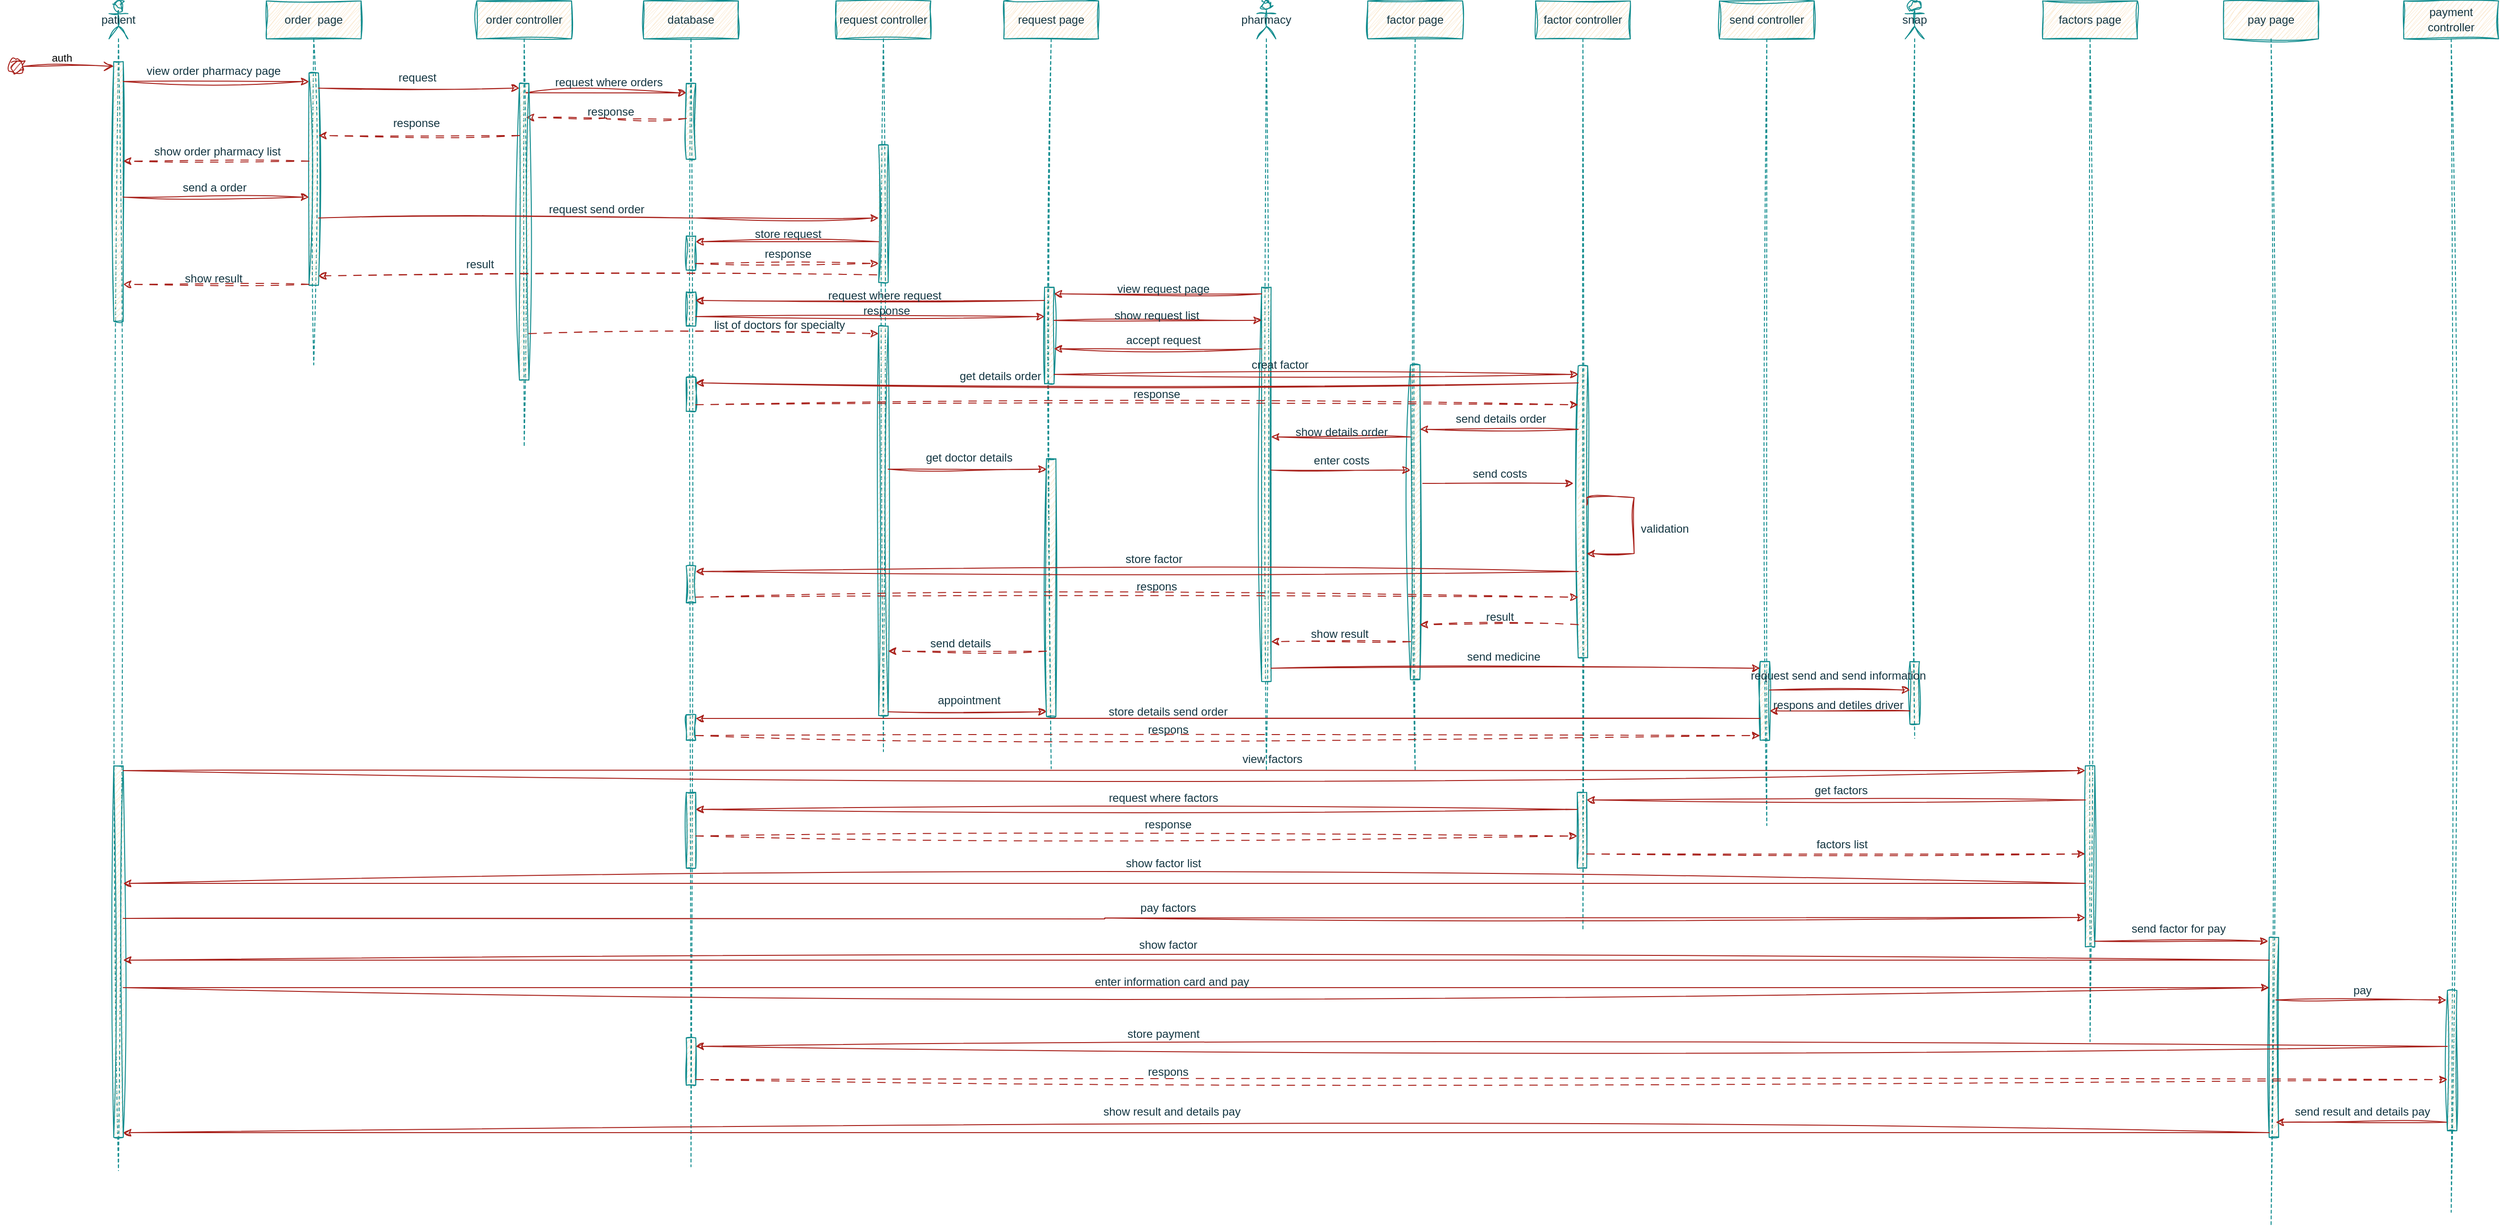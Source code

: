 <mxfile version="27.0.2">
  <diagram name="Page-1" id="RlXTH_HdGGvaEF0ftOJi">
    <mxGraphModel dx="3815" dy="2205" grid="0" gridSize="10" guides="1" tooltips="1" connect="1" arrows="1" fold="1" page="1" pageScale="1" pageWidth="850" pageHeight="1100" math="0" shadow="0">
      <root>
        <mxCell id="0" />
        <mxCell id="1" parent="0" />
        <mxCell id="ATwnieF4CSW0It4fGthz-1" value="patient" style="shape=umlLifeline;perimeter=lifelinePerimeter;whiteSpace=wrap;html=1;container=1;dropTarget=0;collapsible=0;recursiveResize=0;outlineConnect=0;portConstraint=eastwest;newEdgeStyle={&quot;curved&quot;:0,&quot;rounded&quot;:0};participant=umlActor;labelBackgroundColor=none;fillColor=#FAE5C7;strokeColor=#0F8B8D;fontColor=#143642;sketch=1;curveFitting=1;jiggle=2;" vertex="1" parent="1">
          <mxGeometry x="-107" y="60" width="20" height="1234" as="geometry" />
        </mxCell>
        <mxCell id="ATwnieF4CSW0It4fGthz-2" value="" style="html=1;points=[[0,0,0,0,5],[0,1,0,0,-5],[1,0,0,0,5],[1,1,0,0,-5]];perimeter=orthogonalPerimeter;outlineConnect=0;targetShapes=umlLifeline;portConstraint=eastwest;newEdgeStyle={&quot;curved&quot;:0,&quot;rounded&quot;:0};labelBackgroundColor=none;fillColor=#FAE5C7;strokeColor=#0F8B8D;fontColor=#143642;sketch=1;curveFitting=1;jiggle=2;" vertex="1" parent="ATwnieF4CSW0It4fGthz-1">
          <mxGeometry x="5" y="64" width="10" height="274" as="geometry" />
        </mxCell>
        <mxCell id="ATwnieF4CSW0It4fGthz-168" value="" style="html=1;points=[[0,0,0,0,5],[0,1,0,0,-5],[1,0,0,0,5],[1,1,0,0,-5]];perimeter=orthogonalPerimeter;outlineConnect=0;targetShapes=umlLifeline;portConstraint=eastwest;newEdgeStyle={&quot;curved&quot;:0,&quot;rounded&quot;:0};sketch=1;hachureGap=4;jiggle=2;curveFitting=1;strokeColor=#0F8B8D;fontFamily=Architects Daughter;fontSource=https%3A%2F%2Ffonts.googleapis.com%2Fcss%3Ffamily%3DArchitects%2BDaughter;fontColor=#143642;fillColor=#FAE5C7;" vertex="1" parent="ATwnieF4CSW0It4fGthz-1">
          <mxGeometry x="5" y="807" width="10" height="392" as="geometry" />
        </mxCell>
        <mxCell id="ATwnieF4CSW0It4fGthz-3" value="order&amp;nbsp; page" style="shape=umlLifeline;perimeter=lifelinePerimeter;whiteSpace=wrap;html=1;container=1;dropTarget=0;collapsible=0;recursiveResize=0;outlineConnect=0;portConstraint=eastwest;newEdgeStyle={&quot;curved&quot;:0,&quot;rounded&quot;:0};labelBackgroundColor=none;fillColor=#FAE5C7;strokeColor=#0F8B8D;fontColor=#143642;sketch=1;curveFitting=1;jiggle=2;" vertex="1" parent="1">
          <mxGeometry x="59" y="60" width="100" height="384" as="geometry" />
        </mxCell>
        <mxCell id="ATwnieF4CSW0It4fGthz-4" value="" style="html=1;points=[[0,0,0,0,5],[0,1,0,0,-5],[1,0,0,0,5],[1,1,0,0,-5]];perimeter=orthogonalPerimeter;outlineConnect=0;targetShapes=umlLifeline;portConstraint=eastwest;newEdgeStyle={&quot;curved&quot;:0,&quot;rounded&quot;:0};strokeColor=#0F8B8D;fontColor=#143642;fillColor=#FAE5C7;sketch=1;curveFitting=1;jiggle=2;labelBackgroundColor=none;" vertex="1" parent="ATwnieF4CSW0It4fGthz-3">
          <mxGeometry x="45" y="76" width="10" height="224" as="geometry" />
        </mxCell>
        <mxCell id="ATwnieF4CSW0It4fGthz-5" value="auth" style="html=1;verticalAlign=bottom;startArrow=circle;startFill=1;endArrow=open;startSize=6;endSize=8;curved=0;rounded=0;entryX=0;entryY=0;entryDx=0;entryDy=5;entryPerimeter=0;labelBackgroundColor=none;strokeColor=#A8201A;fontColor=default;sketch=1;curveFitting=1;jiggle=2;" edge="1" parent="1">
          <mxGeometry width="80" relative="1" as="geometry">
            <mxPoint x="-212" y="129" as="sourcePoint" />
            <mxPoint x="-102" y="129" as="targetPoint" />
          </mxGeometry>
        </mxCell>
        <mxCell id="ATwnieF4CSW0It4fGthz-6" style="edgeStyle=orthogonalEdgeStyle;rounded=0;orthogonalLoop=1;jettySize=auto;html=1;curved=0;exitX=1;exitY=0;exitDx=0;exitDy=5;exitPerimeter=0;entryX=0;entryY=0;entryDx=0;entryDy=5;entryPerimeter=0;labelBackgroundColor=none;strokeColor=#A8201A;fontColor=default;sketch=1;curveFitting=1;jiggle=2;" edge="1" parent="1">
          <mxGeometry relative="1" as="geometry">
            <mxPoint x="-92" y="145" as="sourcePoint" />
            <mxPoint x="104" y="145" as="targetPoint" />
          </mxGeometry>
        </mxCell>
        <mxCell id="ATwnieF4CSW0It4fGthz-7" value="view&amp;nbsp;&lt;span style=&quot;text-wrap-mode: wrap;&quot;&gt;order pharmacy&lt;/span&gt;&amp;nbsp;page" style="text;html=1;align=center;verticalAlign=middle;resizable=0;points=[];autosize=1;strokeColor=none;fillColor=none;labelBackgroundColor=none;fontColor=#143642;sketch=1;curveFitting=1;jiggle=2;" vertex="1" parent="1">
          <mxGeometry x="-77" y="121" width="159" height="26" as="geometry" />
        </mxCell>
        <mxCell id="ATwnieF4CSW0It4fGthz-8" value="database" style="shape=umlLifeline;perimeter=lifelinePerimeter;whiteSpace=wrap;html=1;container=1;dropTarget=0;collapsible=0;recursiveResize=0;outlineConnect=0;portConstraint=eastwest;newEdgeStyle={&quot;curved&quot;:0,&quot;rounded&quot;:0};strokeColor=#0F8B8D;fontColor=#143642;fillColor=#FAE5C7;sketch=1;curveFitting=1;jiggle=2;labelBackgroundColor=none;" vertex="1" parent="1">
          <mxGeometry x="457" y="60" width="100" height="1230" as="geometry" />
        </mxCell>
        <mxCell id="ATwnieF4CSW0It4fGthz-9" value="" style="html=1;points=[[0,0,0,0,5],[0,1,0,0,-5],[1,0,0,0,5],[1,1,0,0,-5]];perimeter=orthogonalPerimeter;outlineConnect=0;targetShapes=umlLifeline;portConstraint=eastwest;newEdgeStyle={&quot;curved&quot;:0,&quot;rounded&quot;:0};strokeColor=#0F8B8D;fontColor=#143642;fillColor=#FAE5C7;sketch=1;curveFitting=1;jiggle=2;labelBackgroundColor=none;" vertex="1" parent="ATwnieF4CSW0It4fGthz-8">
          <mxGeometry x="45" y="87" width="10" height="80" as="geometry" />
        </mxCell>
        <mxCell id="ATwnieF4CSW0It4fGthz-10" value="" style="html=1;points=[[0,0,0,0,5],[0,1,0,0,-5],[1,0,0,0,5],[1,1,0,0,-5]];perimeter=orthogonalPerimeter;outlineConnect=0;targetShapes=umlLifeline;portConstraint=eastwest;newEdgeStyle={&quot;curved&quot;:0,&quot;rounded&quot;:0};strokeColor=#0F8B8D;fontColor=#143642;fillColor=#FAE5C7;sketch=1;curveFitting=1;jiggle=2;labelBackgroundColor=none;" vertex="1" parent="ATwnieF4CSW0It4fGthz-8">
          <mxGeometry x="45" y="248" width="10" height="36" as="geometry" />
        </mxCell>
        <mxCell id="ATwnieF4CSW0It4fGthz-11" value="" style="html=1;points=[[0,0,0,0,5],[0,1,0,0,-5],[1,0,0,0,5],[1,1,0,0,-5]];perimeter=orthogonalPerimeter;outlineConnect=0;targetShapes=umlLifeline;portConstraint=eastwest;newEdgeStyle={&quot;curved&quot;:0,&quot;rounded&quot;:0};sketch=1;hachureGap=4;jiggle=2;curveFitting=1;strokeColor=#0F8B8D;fontFamily=Architects Daughter;fontSource=https%3A%2F%2Ffonts.googleapis.com%2Fcss%3Ffamily%3DArchitects%2BDaughter;fontColor=#143642;fillColor=#FAE5C7;" vertex="1" parent="ATwnieF4CSW0It4fGthz-8">
          <mxGeometry x="45" y="596" width="10" height="39" as="geometry" />
        </mxCell>
        <mxCell id="ATwnieF4CSW0It4fGthz-107" value="" style="html=1;points=[[0,0,0,0,5],[0,1,0,0,-5],[1,0,0,0,5],[1,1,0,0,-5]];perimeter=orthogonalPerimeter;outlineConnect=0;targetShapes=umlLifeline;portConstraint=eastwest;newEdgeStyle={&quot;curved&quot;:0,&quot;rounded&quot;:0};strokeColor=#0F8B8D;fontColor=#143642;fillColor=#FAE5C7;sketch=1;curveFitting=1;jiggle=2;labelBackgroundColor=none;" vertex="1" parent="ATwnieF4CSW0It4fGthz-8">
          <mxGeometry x="45" y="307" width="10" height="36" as="geometry" />
        </mxCell>
        <mxCell id="ATwnieF4CSW0It4fGthz-122" value="" style="html=1;points=[[0,0,0,0,5],[0,1,0,0,-5],[1,0,0,0,5],[1,1,0,0,-5]];perimeter=orthogonalPerimeter;outlineConnect=0;targetShapes=umlLifeline;portConstraint=eastwest;newEdgeStyle={&quot;curved&quot;:0,&quot;rounded&quot;:0};strokeColor=#0F8B8D;fontColor=#143642;fillColor=#FAE5C7;sketch=1;curveFitting=1;jiggle=2;labelBackgroundColor=none;" vertex="1" parent="ATwnieF4CSW0It4fGthz-8">
          <mxGeometry x="45" y="397" width="10" height="36" as="geometry" />
        </mxCell>
        <mxCell id="ATwnieF4CSW0It4fGthz-162" value="" style="html=1;points=[[0,0,0,0,5],[0,1,0,0,-5],[1,0,0,0,5],[1,1,0,0,-5]];perimeter=orthogonalPerimeter;outlineConnect=0;targetShapes=umlLifeline;portConstraint=eastwest;newEdgeStyle={&quot;curved&quot;:0,&quot;rounded&quot;:0};sketch=1;hachureGap=4;jiggle=2;curveFitting=1;strokeColor=#0F8B8D;fontFamily=Architects Daughter;fontSource=https%3A%2F%2Ffonts.googleapis.com%2Fcss%3Ffamily%3DArchitects%2BDaughter;fontColor=#143642;fillColor=#FAE5C7;" vertex="1" parent="ATwnieF4CSW0It4fGthz-8">
          <mxGeometry x="45" y="753" width="10" height="27" as="geometry" />
        </mxCell>
        <mxCell id="ATwnieF4CSW0It4fGthz-176" value="" style="html=1;points=[[0,0,0,0,5],[0,1,0,0,-5],[1,0,0,0,5],[1,1,0,0,-5]];perimeter=orthogonalPerimeter;outlineConnect=0;targetShapes=umlLifeline;portConstraint=eastwest;newEdgeStyle={&quot;curved&quot;:0,&quot;rounded&quot;:0};sketch=1;hachureGap=4;jiggle=2;curveFitting=1;strokeColor=#0F8B8D;fontFamily=Architects Daughter;fontSource=https%3A%2F%2Ffonts.googleapis.com%2Fcss%3Ffamily%3DArchitects%2BDaughter;fontColor=#143642;fillColor=#FAE5C7;" vertex="1" parent="ATwnieF4CSW0It4fGthz-8">
          <mxGeometry x="45" y="835" width="10" height="80" as="geometry" />
        </mxCell>
        <mxCell id="ATwnieF4CSW0It4fGthz-198" value="" style="html=1;points=[[0,0,0,0,5],[0,1,0,0,-5],[1,0,0,0,5],[1,1,0,0,-5]];perimeter=orthogonalPerimeter;outlineConnect=0;targetShapes=umlLifeline;portConstraint=eastwest;newEdgeStyle={&quot;curved&quot;:0,&quot;rounded&quot;:0};sketch=1;hachureGap=4;jiggle=2;curveFitting=1;strokeColor=#0F8B8D;fontFamily=Architects Daughter;fontSource=https%3A%2F%2Ffonts.googleapis.com%2Fcss%3Ffamily%3DArchitects%2BDaughter;fontColor=#143642;fillColor=#FAE5C7;" vertex="1" parent="ATwnieF4CSW0It4fGthz-8">
          <mxGeometry x="45" y="1094" width="10" height="50" as="geometry" />
        </mxCell>
        <mxCell id="ATwnieF4CSW0It4fGthz-14" style="edgeStyle=orthogonalEdgeStyle;rounded=0;orthogonalLoop=1;jettySize=auto;html=1;curved=0;exitX=1;exitY=0;exitDx=0;exitDy=5;exitPerimeter=0;strokeColor=#A8201A;fontColor=default;fillColor=#FAE5C7;sketch=1;curveFitting=1;jiggle=2;labelBackgroundColor=none;" edge="1" parent="1" target="ATwnieF4CSW0It4fGthz-9">
          <mxGeometry relative="1" as="geometry">
            <mxPoint x="333" y="156" as="sourcePoint" />
            <mxPoint x="544" y="156" as="targetPoint" />
            <Array as="points">
              <mxPoint x="333" y="157" />
            </Array>
          </mxGeometry>
        </mxCell>
        <mxCell id="ATwnieF4CSW0It4fGthz-15" value="request where&amp;nbsp;&lt;span style=&quot;text-wrap-mode: wrap;&quot;&gt;orders&lt;/span&gt;" style="text;html=1;align=center;verticalAlign=middle;resizable=0;points=[];autosize=1;strokeColor=none;fillColor=none;fontColor=#143642;sketch=1;curveFitting=1;jiggle=2;labelBackgroundColor=none;" vertex="1" parent="1">
          <mxGeometry x="354" y="133" width="131" height="26" as="geometry" />
        </mxCell>
        <mxCell id="ATwnieF4CSW0It4fGthz-16" style="edgeStyle=orthogonalEdgeStyle;rounded=0;orthogonalLoop=1;jettySize=auto;html=1;curved=0;exitX=0;exitY=0.763;exitDx=0;exitDy=0;exitPerimeter=0;entryX=1;entryY=1;entryDx=0;entryDy=-5;entryPerimeter=0;strokeColor=#A8201A;fontColor=default;fillColor=#FAE5C7;dashed=1;dashPattern=8 8;sketch=1;curveFitting=1;jiggle=2;labelBackgroundColor=none;" edge="1" parent="1">
          <mxGeometry relative="1" as="geometry">
            <mxPoint x="502" y="184.04" as="sourcePoint" />
            <mxPoint x="333" y="183" as="targetPoint" />
          </mxGeometry>
        </mxCell>
        <mxCell id="ATwnieF4CSW0It4fGthz-17" value="response" style="text;html=1;align=center;verticalAlign=middle;resizable=0;points=[];autosize=1;strokeColor=none;fillColor=none;fontColor=#143642;sketch=1;curveFitting=1;jiggle=2;labelBackgroundColor=none;" vertex="1" parent="1">
          <mxGeometry x="388" y="164" width="67" height="26" as="geometry" />
        </mxCell>
        <mxCell id="ATwnieF4CSW0It4fGthz-18" value="order controller" style="shape=umlLifeline;perimeter=lifelinePerimeter;whiteSpace=wrap;html=1;container=1;dropTarget=0;collapsible=0;recursiveResize=0;outlineConnect=0;portConstraint=eastwest;newEdgeStyle={&quot;curved&quot;:0,&quot;rounded&quot;:0};strokeColor=#0F8B8D;fontColor=#143642;fillColor=#FAE5C7;sketch=1;curveFitting=1;jiggle=2;labelBackgroundColor=none;" vertex="1" parent="1">
          <mxGeometry x="281" y="60" width="100" height="470" as="geometry" />
        </mxCell>
        <mxCell id="ATwnieF4CSW0It4fGthz-19" value="" style="html=1;points=[[0,0,0,0,5],[0,1,0,0,-5],[1,0,0,0,5],[1,1,0,0,-5]];perimeter=orthogonalPerimeter;outlineConnect=0;targetShapes=umlLifeline;portConstraint=eastwest;newEdgeStyle={&quot;curved&quot;:0,&quot;rounded&quot;:0};strokeColor=#0F8B8D;fontColor=#143642;fillColor=#FAE5C7;sketch=1;curveFitting=1;jiggle=2;labelBackgroundColor=none;" vertex="1" parent="ATwnieF4CSW0It4fGthz-18">
          <mxGeometry x="45" y="87" width="10" height="313" as="geometry" />
        </mxCell>
        <mxCell id="ATwnieF4CSW0It4fGthz-20" style="edgeStyle=orthogonalEdgeStyle;rounded=0;orthogonalLoop=1;jettySize=auto;html=1;curved=0;exitX=1;exitY=0;exitDx=0;exitDy=5;exitPerimeter=0;entryX=0;entryY=0;entryDx=0;entryDy=5;entryPerimeter=0;strokeColor=#A8201A;fontColor=default;fillColor=#FAE5C7;sketch=1;curveFitting=1;jiggle=2;labelBackgroundColor=none;" edge="1" parent="1">
          <mxGeometry relative="1" as="geometry">
            <mxPoint x="114" y="152" as="sourcePoint" />
            <mxPoint x="326" y="152" as="targetPoint" />
          </mxGeometry>
        </mxCell>
        <mxCell id="ATwnieF4CSW0It4fGthz-21" value="request" style="text;html=1;align=center;verticalAlign=middle;resizable=0;points=[];autosize=1;strokeColor=none;fillColor=none;fontColor=#143642;sketch=1;curveFitting=1;jiggle=2;labelBackgroundColor=none;" vertex="1" parent="1">
          <mxGeometry x="189" y="128" width="58" height="26" as="geometry" />
        </mxCell>
        <mxCell id="ATwnieF4CSW0It4fGthz-22" style="edgeStyle=orthogonalEdgeStyle;rounded=0;orthogonalLoop=1;jettySize=auto;html=1;curved=0;exitX=0;exitY=1;exitDx=0;exitDy=-5;exitPerimeter=0;entryX=1;entryY=1;entryDx=0;entryDy=-5;entryPerimeter=0;strokeColor=#A8201A;fontColor=default;fillColor=#FAE5C7;dashed=1;dashPattern=8 8;sketch=1;curveFitting=1;jiggle=2;labelBackgroundColor=none;" edge="1" parent="1">
          <mxGeometry relative="1" as="geometry">
            <mxPoint x="326" y="202" as="sourcePoint" />
            <mxPoint x="114" y="202" as="targetPoint" />
            <Array as="points">
              <mxPoint x="114" y="202" />
            </Array>
          </mxGeometry>
        </mxCell>
        <mxCell id="ATwnieF4CSW0It4fGthz-23" value="response" style="text;html=1;align=center;verticalAlign=middle;resizable=0;points=[];autosize=1;strokeColor=none;fillColor=none;fontColor=#143642;sketch=1;curveFitting=1;jiggle=2;labelBackgroundColor=none;" vertex="1" parent="1">
          <mxGeometry x="183" y="176" width="67" height="26" as="geometry" />
        </mxCell>
        <mxCell id="ATwnieF4CSW0It4fGthz-24" style="edgeStyle=orthogonalEdgeStyle;rounded=0;orthogonalLoop=1;jettySize=auto;html=1;curved=0;exitX=1;exitY=1;exitDx=0;exitDy=-5;exitPerimeter=0;entryX=0;entryY=1;entryDx=0;entryDy=-5;entryPerimeter=0;strokeColor=#A8201A;fontColor=default;fillColor=#FAE5C7;sketch=1;curveFitting=1;jiggle=2;labelBackgroundColor=none;dashed=1;dashPattern=8 8;" edge="1" parent="1">
          <mxGeometry relative="1" as="geometry">
            <mxPoint x="104" y="229" as="sourcePoint" />
            <mxPoint x="-92" y="229" as="targetPoint" />
          </mxGeometry>
        </mxCell>
        <mxCell id="ATwnieF4CSW0It4fGthz-25" value="show&amp;nbsp;&lt;span style=&quot;text-wrap-mode: wrap;&quot;&gt;order pharmacy list&lt;/span&gt;" style="text;html=1;align=center;verticalAlign=middle;resizable=0;points=[];autosize=1;strokeColor=none;fillColor=none;fontColor=#143642;sketch=1;curveFitting=1;jiggle=2;labelBackgroundColor=none;" vertex="1" parent="1">
          <mxGeometry x="-69" y="206" width="151" height="26" as="geometry" />
        </mxCell>
        <mxCell id="ATwnieF4CSW0It4fGthz-26" style="edgeStyle=orthogonalEdgeStyle;rounded=0;orthogonalLoop=1;jettySize=auto;html=1;curved=0;exitX=1;exitY=1;exitDx=0;exitDy=-5;exitPerimeter=0;entryX=0;entryY=1;entryDx=0;entryDy=-5;entryPerimeter=0;strokeColor=#A8201A;fontColor=default;fillColor=#FAE5C7;sketch=1;curveFitting=1;jiggle=2;labelBackgroundColor=none;" edge="1" parent="1">
          <mxGeometry relative="1" as="geometry">
            <mxPoint x="-92" y="267" as="sourcePoint" />
            <mxPoint x="104" y="267" as="targetPoint" />
          </mxGeometry>
        </mxCell>
        <mxCell id="ATwnieF4CSW0It4fGthz-27" value="send a&amp;nbsp;&lt;span style=&quot;text-wrap-mode: wrap;&quot;&gt;order&lt;/span&gt;" style="text;html=1;align=center;verticalAlign=middle;resizable=0;points=[];autosize=1;strokeColor=none;fillColor=none;fontColor=#143642;sketch=1;curveFitting=1;jiggle=2;labelBackgroundColor=none;" vertex="1" parent="1">
          <mxGeometry x="-39" y="244" width="85" height="26" as="geometry" />
        </mxCell>
        <mxCell id="ATwnieF4CSW0It4fGthz-28" style="edgeStyle=orthogonalEdgeStyle;rounded=0;orthogonalLoop=1;jettySize=auto;html=1;curved=0;strokeColor=#A8201A;fontColor=default;fillColor=#FAE5C7;sketch=1;curveFitting=1;jiggle=2;labelBackgroundColor=none;" edge="1" parent="1" source="ATwnieF4CSW0It4fGthz-4" target="ATwnieF4CSW0It4fGthz-93">
          <mxGeometry relative="1" as="geometry">
            <mxPoint x="328" y="291" as="targetPoint" />
            <Array as="points">
              <mxPoint x="512" y="289" />
              <mxPoint x="512" y="289" />
            </Array>
          </mxGeometry>
        </mxCell>
        <mxCell id="ATwnieF4CSW0It4fGthz-29" value="request send order" style="text;html=1;align=center;verticalAlign=middle;resizable=0;points=[];autosize=1;strokeColor=none;fillColor=none;fontColor=#143642;sketch=1;curveFitting=1;jiggle=2;labelBackgroundColor=none;" vertex="1" parent="1">
          <mxGeometry x="347" y="267" width="119" height="26" as="geometry" />
        </mxCell>
        <mxCell id="ATwnieF4CSW0It4fGthz-32" style="edgeStyle=orthogonalEdgeStyle;rounded=0;orthogonalLoop=1;jettySize=auto;html=1;curved=0;exitX=1;exitY=1;exitDx=0;exitDy=-5;exitPerimeter=0;entryX=0;entryY=1;entryDx=0;entryDy=-5;entryPerimeter=0;strokeColor=#A8201A;fontColor=default;fillColor=#FAE5C7;dashed=1;dashPattern=8 8;sketch=1;curveFitting=1;jiggle=2;labelBackgroundColor=none;" edge="1" parent="1">
          <mxGeometry relative="1" as="geometry">
            <mxPoint x="512" y="337" as="sourcePoint" />
            <mxPoint x="705" y="337" as="targetPoint" />
          </mxGeometry>
        </mxCell>
        <mxCell id="ATwnieF4CSW0It4fGthz-33" value="response" style="text;html=1;align=center;verticalAlign=middle;resizable=0;points=[];autosize=1;strokeColor=none;fillColor=none;fontColor=#143642;sketch=1;curveFitting=1;jiggle=2;labelBackgroundColor=none;" vertex="1" parent="1">
          <mxGeometry x="575.5" y="314" width="67" height="26" as="geometry" />
        </mxCell>
        <mxCell id="ATwnieF4CSW0It4fGthz-34" value="request controller" style="shape=umlLifeline;perimeter=lifelinePerimeter;whiteSpace=wrap;html=1;container=1;dropTarget=0;collapsible=0;recursiveResize=0;outlineConnect=0;portConstraint=eastwest;newEdgeStyle={&quot;curved&quot;:0,&quot;rounded&quot;:0};strokeColor=#0F8B8D;fontColor=#143642;fillColor=#FAE5C7;sketch=1;curveFitting=1;jiggle=2;labelBackgroundColor=none;" vertex="1" parent="1">
          <mxGeometry x="660" y="60" width="100" height="792" as="geometry" />
        </mxCell>
        <mxCell id="ATwnieF4CSW0It4fGthz-35" value="" style="html=1;points=[[0,0,0,0,5],[0,1,0,0,-5],[1,0,0,0,5],[1,1,0,0,-5]];perimeter=orthogonalPerimeter;outlineConnect=0;targetShapes=umlLifeline;portConstraint=eastwest;newEdgeStyle={&quot;curved&quot;:0,&quot;rounded&quot;:0};strokeColor=#0F8B8D;fontColor=#143642;fillColor=#FAE5C7;sketch=1;curveFitting=1;jiggle=2;labelBackgroundColor=none;" vertex="1" parent="ATwnieF4CSW0It4fGthz-34">
          <mxGeometry x="45" y="343" width="10" height="411" as="geometry" />
        </mxCell>
        <mxCell id="ATwnieF4CSW0It4fGthz-93" value="" style="html=1;points=[[0,0,0,0,5],[0,1,0,0,-5],[1,0,0,0,5],[1,1,0,0,-5]];perimeter=orthogonalPerimeter;outlineConnect=0;targetShapes=umlLifeline;portConstraint=eastwest;newEdgeStyle={&quot;curved&quot;:0,&quot;rounded&quot;:0};sketch=1;hachureGap=4;jiggle=2;curveFitting=1;strokeColor=#0F8B8D;fontFamily=Architects Daughter;fontSource=https%3A%2F%2Ffonts.googleapis.com%2Fcss%3Ffamily%3DArchitects%2BDaughter;fontColor=#143642;fillColor=#FAE5C7;" vertex="1" parent="ATwnieF4CSW0It4fGthz-34">
          <mxGeometry x="45" y="152" width="10" height="145" as="geometry" />
        </mxCell>
        <mxCell id="ATwnieF4CSW0It4fGthz-37" style="edgeStyle=orthogonalEdgeStyle;rounded=0;orthogonalLoop=1;jettySize=auto;html=1;curved=0;exitX=1;exitY=1;exitDx=0;exitDy=-5;exitPerimeter=0;entryX=0;entryY=0;entryDx=0;entryDy=5;entryPerimeter=0;strokeColor=#A8201A;fontColor=default;fillColor=#FAE5C7;sketch=1;curveFitting=1;jiggle=2;labelBackgroundColor=none;dashed=1;dashPattern=8 8;" edge="1" parent="1">
          <mxGeometry relative="1" as="geometry">
            <mxPoint x="336" y="411" as="sourcePoint" />
            <mxPoint x="705" y="411" as="targetPoint" />
          </mxGeometry>
        </mxCell>
        <mxCell id="ATwnieF4CSW0It4fGthz-38" value="list of doctors for&amp;nbsp;&lt;span style=&quot;text-wrap-mode: wrap;&quot;&gt;specialty&lt;/span&gt;" style="text;html=1;align=center;verticalAlign=middle;resizable=0;points=[];autosize=1;strokeColor=none;fillColor=none;fontColor=#143642;sketch=1;curveFitting=1;jiggle=2;labelBackgroundColor=none;" vertex="1" parent="1">
          <mxGeometry x="522" y="389" width="156" height="26" as="geometry" />
        </mxCell>
        <mxCell id="ATwnieF4CSW0It4fGthz-41" value="&lt;font face=&quot;Helvetica&quot;&gt;request page&lt;/font&gt;" style="shape=umlLifeline;perimeter=lifelinePerimeter;whiteSpace=wrap;html=1;container=1;dropTarget=0;collapsible=0;recursiveResize=0;outlineConnect=0;portConstraint=eastwest;newEdgeStyle={&quot;curved&quot;:0,&quot;rounded&quot;:0};hachureGap=4;strokeColor=#0F8B8D;fontFamily=Architects Daughter;fontSource=https%3A%2F%2Ffonts.googleapis.com%2Fcss%3Ffamily%3DArchitects%2BDaughter;fontColor=#143642;fillColor=#FAE5C7;sketch=1;curveFitting=1;jiggle=2;labelBackgroundColor=none;" vertex="1" parent="1">
          <mxGeometry x="837" y="60" width="100" height="810" as="geometry" />
        </mxCell>
        <mxCell id="ATwnieF4CSW0It4fGthz-42" value="" style="html=1;points=[[0,0,0,0,5],[0,1,0,0,-5],[1,0,0,0,5],[1,1,0,0,-5]];perimeter=orthogonalPerimeter;outlineConnect=0;targetShapes=umlLifeline;portConstraint=eastwest;newEdgeStyle={&quot;curved&quot;:0,&quot;rounded&quot;:0};sketch=1;hachureGap=4;jiggle=2;curveFitting=1;strokeColor=#0F8B8D;fontFamily=Architects Daughter;fontSource=https%3A%2F%2Ffonts.googleapis.com%2Fcss%3Ffamily%3DArchitects%2BDaughter;fontColor=#143642;fillColor=#FAE5C7;" vertex="1" parent="ATwnieF4CSW0It4fGthz-41">
          <mxGeometry x="45" y="483" width="10" height="272" as="geometry" />
        </mxCell>
        <mxCell id="ATwnieF4CSW0It4fGthz-104" value="" style="html=1;points=[[0,0,0,0,5],[0,1,0,0,-5],[1,0,0,0,5],[1,1,0,0,-5]];perimeter=orthogonalPerimeter;outlineConnect=0;targetShapes=umlLifeline;portConstraint=eastwest;newEdgeStyle={&quot;curved&quot;:0,&quot;rounded&quot;:0};sketch=1;hachureGap=4;jiggle=2;curveFitting=1;strokeColor=#0F8B8D;fontFamily=Architects Daughter;fontSource=https%3A%2F%2Ffonts.googleapis.com%2Fcss%3Ffamily%3DArchitects%2BDaughter;fontColor=#143642;fillColor=#FAE5C7;" vertex="1" parent="ATwnieF4CSW0It4fGthz-41">
          <mxGeometry x="43" y="302" width="10" height="102" as="geometry" />
        </mxCell>
        <mxCell id="ATwnieF4CSW0It4fGthz-45" style="edgeStyle=orthogonalEdgeStyle;rounded=0;sketch=1;hachureGap=4;jiggle=2;curveFitting=1;orthogonalLoop=1;jettySize=auto;html=1;curved=0;exitX=1;exitY=1;exitDx=0;exitDy=-5;exitPerimeter=0;entryX=0;entryY=1;entryDx=0;entryDy=-5;entryPerimeter=0;strokeColor=#A8201A;fontFamily=Architects Daughter;fontSource=https%3A%2F%2Ffonts.googleapis.com%2Fcss%3Ffamily%3DArchitects%2BDaughter;fontColor=#143642;fillColor=#FAE5C7;" edge="1" parent="1">
          <mxGeometry relative="1" as="geometry">
            <mxPoint x="715" y="554" as="sourcePoint" />
            <mxPoint x="882" y="554" as="targetPoint" />
          </mxGeometry>
        </mxCell>
        <mxCell id="ATwnieF4CSW0It4fGthz-46" value="get doctor details" style="text;html=1;align=center;verticalAlign=middle;resizable=0;points=[];autosize=1;strokeColor=none;fillColor=none;fontColor=#143642;sketch=1;curveFitting=1;jiggle=2;labelBackgroundColor=none;" vertex="1" parent="1">
          <mxGeometry x="745" y="529" width="109" height="26" as="geometry" />
        </mxCell>
        <mxCell id="ATwnieF4CSW0It4fGthz-50" value="respons" style="text;html=1;align=center;verticalAlign=middle;resizable=0;points=[];autosize=1;strokeColor=none;fillColor=none;fontColor=#143642;sketch=1;curveFitting=1;jiggle=2;labelBackgroundColor=none;" vertex="1" parent="1">
          <mxGeometry x="967" y="665" width="61" height="26" as="geometry" />
        </mxCell>
        <mxCell id="ATwnieF4CSW0It4fGthz-51" style="edgeStyle=orthogonalEdgeStyle;rounded=0;sketch=1;hachureGap=4;jiggle=2;curveFitting=1;orthogonalLoop=1;jettySize=auto;html=1;curved=0;exitX=0;exitY=1;exitDx=0;exitDy=-5;exitPerimeter=0;entryX=1;entryY=1;entryDx=0;entryDy=-5;entryPerimeter=0;strokeColor=#A8201A;fontFamily=Architects Daughter;fontSource=https%3A%2F%2Ffonts.googleapis.com%2Fcss%3Ffamily%3DArchitects%2BDaughter;fontColor=#143642;fillColor=#FAE5C7;dashed=1;dashPattern=8 8;" edge="1" parent="1">
          <mxGeometry relative="1" as="geometry">
            <mxPoint x="882" y="746" as="sourcePoint" />
            <mxPoint x="715" y="746" as="targetPoint" />
          </mxGeometry>
        </mxCell>
        <mxCell id="ATwnieF4CSW0It4fGthz-52" value="send details" style="text;html=1;align=center;verticalAlign=middle;resizable=0;points=[];autosize=1;strokeColor=none;fillColor=none;fontColor=#143642;sketch=1;curveFitting=1;jiggle=2;labelBackgroundColor=none;" vertex="1" parent="1">
          <mxGeometry x="750" y="725" width="82" height="26" as="geometry" />
        </mxCell>
        <mxCell id="ATwnieF4CSW0It4fGthz-57" style="edgeStyle=orthogonalEdgeStyle;rounded=0;sketch=1;hachureGap=4;jiggle=2;curveFitting=1;orthogonalLoop=1;jettySize=auto;html=1;curved=0;exitX=1;exitY=1;exitDx=0;exitDy=-5;exitPerimeter=0;entryX=0;entryY=1;entryDx=0;entryDy=-5;entryPerimeter=0;strokeColor=#A8201A;fontFamily=Architects Daughter;fontSource=https%3A%2F%2Ffonts.googleapis.com%2Fcss%3Ffamily%3DArchitects%2BDaughter;fontColor=#143642;fillColor=#FAE5C7;" edge="1" parent="1">
          <mxGeometry relative="1" as="geometry">
            <mxPoint x="715" y="810" as="sourcePoint" />
            <mxPoint x="882" y="810" as="targetPoint" />
          </mxGeometry>
        </mxCell>
        <mxCell id="ATwnieF4CSW0It4fGthz-58" value="appointment" style="text;html=1;align=center;verticalAlign=middle;resizable=0;points=[];autosize=1;strokeColor=none;fillColor=none;fontColor=#143642;sketch=1;curveFitting=1;jiggle=2;labelBackgroundColor=none;" vertex="1" parent="1">
          <mxGeometry x="757.5" y="785" width="84" height="26" as="geometry" />
        </mxCell>
        <mxCell id="ATwnieF4CSW0It4fGthz-63" value="&lt;font face=&quot;Helvetica&quot;&gt;factor controller&lt;/font&gt;" style="shape=umlLifeline;perimeter=lifelinePerimeter;whiteSpace=wrap;html=1;container=1;dropTarget=0;collapsible=0;recursiveResize=0;outlineConnect=0;portConstraint=eastwest;newEdgeStyle={&quot;curved&quot;:0,&quot;rounded&quot;:0};hachureGap=4;strokeColor=#0F8B8D;fontFamily=Architects Daughter;fontSource=https%3A%2F%2Ffonts.googleapis.com%2Fcss%3Ffamily%3DArchitects%2BDaughter;fontColor=#143642;fillColor=#FAE5C7;sketch=1;curveFitting=1;jiggle=2;labelBackgroundColor=none;" vertex="1" parent="1">
          <mxGeometry x="1398" y="60" width="100" height="980" as="geometry" />
        </mxCell>
        <mxCell id="ATwnieF4CSW0It4fGthz-116" value="" style="html=1;points=[[0,0,0,0,5],[0,1,0,0,-5],[1,0,0,0,5],[1,1,0,0,-5]];perimeter=orthogonalPerimeter;outlineConnect=0;targetShapes=umlLifeline;portConstraint=eastwest;newEdgeStyle={&quot;curved&quot;:0,&quot;rounded&quot;:0};sketch=1;hachureGap=4;jiggle=2;curveFitting=1;strokeColor=#0F8B8D;fontFamily=Architects Daughter;fontSource=https%3A%2F%2Ffonts.googleapis.com%2Fcss%3Ffamily%3DArchitects%2BDaughter;fontColor=#143642;fillColor=#FAE5C7;" vertex="1" parent="ATwnieF4CSW0It4fGthz-63">
          <mxGeometry x="45" y="385" width="10" height="308" as="geometry" />
        </mxCell>
        <mxCell id="ATwnieF4CSW0It4fGthz-177" value="" style="html=1;points=[[0,0,0,0,5],[0,1,0,0,-5],[1,0,0,0,5],[1,1,0,0,-5]];perimeter=orthogonalPerimeter;outlineConnect=0;targetShapes=umlLifeline;portConstraint=eastwest;newEdgeStyle={&quot;curved&quot;:0,&quot;rounded&quot;:0};sketch=1;hachureGap=4;jiggle=2;curveFitting=1;strokeColor=#0F8B8D;fontFamily=Architects Daughter;fontSource=https%3A%2F%2Ffonts.googleapis.com%2Fcss%3Ffamily%3DArchitects%2BDaughter;fontColor=#143642;fillColor=#FAE5C7;" vertex="1" parent="ATwnieF4CSW0It4fGthz-63">
          <mxGeometry x="44" y="835" width="10" height="80" as="geometry" />
        </mxCell>
        <mxCell id="ATwnieF4CSW0It4fGthz-67" value="&lt;font face=&quot;Helvetica&quot;&gt;pay page&lt;/font&gt;" style="shape=umlLifeline;perimeter=lifelinePerimeter;whiteSpace=wrap;html=1;container=1;dropTarget=0;collapsible=0;recursiveResize=0;outlineConnect=0;portConstraint=eastwest;newEdgeStyle={&quot;curved&quot;:0,&quot;rounded&quot;:0};hachureGap=4;strokeColor=#0F8B8D;fontFamily=Architects Daughter;fontSource=https%3A%2F%2Ffonts.googleapis.com%2Fcss%3Ffamily%3DArchitects%2BDaughter;fontColor=#143642;fillColor=#FAE5C7;sketch=1;curveFitting=1;jiggle=2;labelBackgroundColor=none;" vertex="1" parent="1">
          <mxGeometry x="2124" y="60" width="100" height="1291" as="geometry" />
        </mxCell>
        <mxCell id="ATwnieF4CSW0It4fGthz-68" value="" style="html=1;points=[[0,0,0,0,5],[0,1,0,0,-5],[1,0,0,0,5],[1,1,0,0,-5]];perimeter=orthogonalPerimeter;outlineConnect=0;targetShapes=umlLifeline;portConstraint=eastwest;newEdgeStyle={&quot;curved&quot;:0,&quot;rounded&quot;:0};sketch=1;hachureGap=4;jiggle=2;curveFitting=1;strokeColor=#0F8B8D;fontFamily=Architects Daughter;fontSource=https%3A%2F%2Ffonts.googleapis.com%2Fcss%3Ffamily%3DArchitects%2BDaughter;fontColor=#143642;fillColor=#FAE5C7;" vertex="1" parent="ATwnieF4CSW0It4fGthz-67">
          <mxGeometry x="48" y="988" width="10" height="211" as="geometry" />
        </mxCell>
        <mxCell id="ATwnieF4CSW0It4fGthz-79" value="&lt;font face=&quot;Helvetica&quot;&gt;payment controller&lt;/font&gt;" style="shape=umlLifeline;perimeter=lifelinePerimeter;whiteSpace=wrap;html=1;container=1;dropTarget=0;collapsible=0;recursiveResize=0;outlineConnect=0;portConstraint=eastwest;newEdgeStyle={&quot;curved&quot;:0,&quot;rounded&quot;:0};hachureGap=4;strokeColor=#0F8B8D;fontFamily=Architects Daughter;fontSource=https%3A%2F%2Ffonts.googleapis.com%2Fcss%3Ffamily%3DArchitects%2BDaughter;fontColor=#143642;fillColor=#FAE5C7;sketch=1;curveFitting=1;jiggle=2;labelBackgroundColor=none;" vertex="1" parent="1">
          <mxGeometry x="2314" y="60" width="100" height="1278" as="geometry" />
        </mxCell>
        <mxCell id="ATwnieF4CSW0It4fGthz-80" value="" style="html=1;points=[[0,0,0,0,5],[0,1,0,0,-5],[1,0,0,0,5],[1,1,0,0,-5]];perimeter=orthogonalPerimeter;outlineConnect=0;targetShapes=umlLifeline;portConstraint=eastwest;newEdgeStyle={&quot;curved&quot;:0,&quot;rounded&quot;:0};sketch=1;hachureGap=4;jiggle=2;curveFitting=1;strokeColor=#0F8B8D;fontFamily=Architects Daughter;fontSource=https%3A%2F%2Ffonts.googleapis.com%2Fcss%3Ffamily%3DArchitects%2BDaughter;fontColor=#143642;fillColor=#FAE5C7;" vertex="1" parent="ATwnieF4CSW0It4fGthz-79">
          <mxGeometry x="46" y="1044" width="10" height="148" as="geometry" />
        </mxCell>
        <mxCell id="ATwnieF4CSW0It4fGthz-81" style="edgeStyle=orthogonalEdgeStyle;rounded=0;sketch=1;hachureGap=4;jiggle=2;curveFitting=1;orthogonalLoop=1;jettySize=auto;html=1;curved=0;exitX=1;exitY=1;exitDx=0;exitDy=-5;exitPerimeter=0;entryX=0;entryY=0;entryDx=0;entryDy=5;entryPerimeter=0;strokeColor=#A8201A;fontFamily=Architects Daughter;fontSource=https%3A%2F%2Ffonts.googleapis.com%2Fcss%3Ffamily%3DArchitects%2BDaughter;fontColor=#143642;fillColor=#FAE5C7;" edge="1" parent="1">
          <mxGeometry relative="1" as="geometry">
            <mxPoint x="2179" y="1114" as="sourcePoint" />
            <mxPoint x="2359" y="1114" as="targetPoint" />
          </mxGeometry>
        </mxCell>
        <mxCell id="ATwnieF4CSW0It4fGthz-82" value="pay" style="text;html=1;align=center;verticalAlign=middle;resizable=0;points=[];autosize=1;strokeColor=none;fillColor=none;fontColor=#143642;sketch=1;curveFitting=1;jiggle=2;labelBackgroundColor=none;" vertex="1" parent="1">
          <mxGeometry x="2251" y="1091" width="37" height="26" as="geometry" />
        </mxCell>
        <mxCell id="ATwnieF4CSW0It4fGthz-87" style="edgeStyle=orthogonalEdgeStyle;rounded=0;sketch=1;hachureGap=4;jiggle=2;curveFitting=1;orthogonalLoop=1;jettySize=auto;html=1;curved=0;exitX=0;exitY=1;exitDx=0;exitDy=-5;exitPerimeter=0;entryX=1;entryY=1;entryDx=0;entryDy=-5;entryPerimeter=0;strokeColor=#A8201A;fontFamily=Architects Daughter;fontSource=https%3A%2F%2Ffonts.googleapis.com%2Fcss%3Ffamily%3DArchitects%2BDaughter;fontColor=#143642;fillColor=#FAE5C7;" edge="1" parent="1">
          <mxGeometry relative="1" as="geometry">
            <mxPoint x="2359" y="1243" as="sourcePoint" />
            <mxPoint x="2179" y="1243" as="targetPoint" />
          </mxGeometry>
        </mxCell>
        <mxCell id="ATwnieF4CSW0It4fGthz-88" value="send result and details pay" style="text;html=1;align=center;verticalAlign=middle;resizable=0;points=[];autosize=1;strokeColor=none;fillColor=none;fontColor=#143642;sketch=1;curveFitting=1;jiggle=2;labelBackgroundColor=none;" vertex="1" parent="1">
          <mxGeometry x="2189" y="1219" width="161" height="26" as="geometry" />
        </mxCell>
        <mxCell id="ATwnieF4CSW0It4fGthz-94" style="edgeStyle=orthogonalEdgeStyle;rounded=0;sketch=1;hachureGap=4;jiggle=2;curveFitting=1;orthogonalLoop=1;jettySize=auto;html=1;curved=0;exitX=0;exitY=1;exitDx=0;exitDy=-5;exitPerimeter=0;entryX=1;entryY=0;entryDx=0;entryDy=5;entryPerimeter=0;strokeColor=#A8201A;fontFamily=Architects Daughter;fontSource=https%3A%2F%2Ffonts.googleapis.com%2Fcss%3Ffamily%3DArchitects%2BDaughter;fontColor=#143642;fillColor=#FAE5C7;" edge="1" parent="1">
          <mxGeometry relative="1" as="geometry">
            <mxPoint x="705" y="314" as="sourcePoint" />
            <mxPoint x="512" y="314" as="targetPoint" />
          </mxGeometry>
        </mxCell>
        <mxCell id="ATwnieF4CSW0It4fGthz-96" value="store request" style="text;html=1;align=center;verticalAlign=middle;resizable=0;points=[];autosize=1;strokeColor=none;fillColor=none;fontColor=#143642;sketch=1;curveFitting=1;jiggle=2;labelBackgroundColor=none;" vertex="1" parent="1">
          <mxGeometry x="565" y="293" width="88" height="26" as="geometry" />
        </mxCell>
        <mxCell id="ATwnieF4CSW0It4fGthz-98" style="rounded=0;sketch=1;hachureGap=4;jiggle=2;curveFitting=1;orthogonalLoop=1;jettySize=auto;html=1;exitX=0;exitY=1;exitDx=0;exitDy=-5;exitPerimeter=0;strokeColor=#A8201A;fontFamily=Architects Daughter;fontSource=https%3A%2F%2Ffonts.googleapis.com%2Fcss%3Ffamily%3DArchitects%2BDaughter;fontColor=#143642;fillColor=#FAE5C7;dashed=1;dashPattern=8 8;entryX=1;entryY=1;entryDx=0;entryDy=-5;entryPerimeter=0;" edge="1" parent="1">
          <mxGeometry relative="1" as="geometry">
            <mxPoint x="703" y="349" as="sourcePoint" />
            <mxPoint x="114" y="350" as="targetPoint" />
          </mxGeometry>
        </mxCell>
        <mxCell id="ATwnieF4CSW0It4fGthz-99" value="result" style="text;html=1;align=center;verticalAlign=middle;resizable=0;points=[];autosize=1;strokeColor=none;fillColor=none;fontColor=#143642;sketch=1;curveFitting=1;jiggle=2;labelBackgroundColor=none;" vertex="1" parent="1">
          <mxGeometry x="260" y="325" width="47" height="26" as="geometry" />
        </mxCell>
        <mxCell id="ATwnieF4CSW0It4fGthz-100" style="rounded=0;sketch=1;hachureGap=4;jiggle=2;curveFitting=1;orthogonalLoop=1;jettySize=auto;html=1;exitX=0;exitY=1;exitDx=0;exitDy=-5;exitPerimeter=0;strokeColor=#A8201A;fontFamily=Architects Daughter;fontSource=https%3A%2F%2Ffonts.googleapis.com%2Fcss%3Ffamily%3DArchitects%2BDaughter;fontColor=#143642;fillColor=#FAE5C7;dashed=1;dashPattern=8 8;" edge="1" parent="1">
          <mxGeometry relative="1" as="geometry">
            <mxPoint x="104" y="359" as="sourcePoint" />
            <mxPoint x="-92" y="359" as="targetPoint" />
          </mxGeometry>
        </mxCell>
        <mxCell id="ATwnieF4CSW0It4fGthz-101" value="show result" style="text;html=1;align=center;verticalAlign=middle;resizable=0;points=[];autosize=1;strokeColor=none;fillColor=none;fontColor=#143642;sketch=1;curveFitting=1;jiggle=2;labelBackgroundColor=none;" vertex="1" parent="1">
          <mxGeometry x="-37" y="340" width="79" height="26" as="geometry" />
        </mxCell>
        <mxCell id="ATwnieF4CSW0It4fGthz-102" value="&lt;font face=&quot;Helvetica&quot;&gt;pharmacy&lt;/font&gt;" style="shape=umlLifeline;perimeter=lifelinePerimeter;whiteSpace=wrap;html=1;container=1;dropTarget=0;collapsible=0;recursiveResize=0;outlineConnect=0;portConstraint=eastwest;newEdgeStyle={&quot;curved&quot;:0,&quot;rounded&quot;:0};participant=umlActor;sketch=1;hachureGap=4;jiggle=2;curveFitting=1;strokeColor=#0F8B8D;fontFamily=Architects Daughter;fontSource=https%3A%2F%2Ffonts.googleapis.com%2Fcss%3Ffamily%3DArchitects%2BDaughter;fontColor=#143642;fillColor=#FAE5C7;" vertex="1" parent="1">
          <mxGeometry x="1104" y="60" width="20" height="811" as="geometry" />
        </mxCell>
        <mxCell id="ATwnieF4CSW0It4fGthz-103" value="" style="html=1;points=[[0,0,0,0,5],[0,1,0,0,-5],[1,0,0,0,5],[1,1,0,0,-5]];perimeter=orthogonalPerimeter;outlineConnect=0;targetShapes=umlLifeline;portConstraint=eastwest;newEdgeStyle={&quot;curved&quot;:0,&quot;rounded&quot;:0};sketch=1;hachureGap=4;jiggle=2;curveFitting=1;strokeColor=#0F8B8D;fontFamily=Architects Daughter;fontSource=https%3A%2F%2Ffonts.googleapis.com%2Fcss%3Ffamily%3DArchitects%2BDaughter;fontColor=#143642;fillColor=#FAE5C7;" vertex="1" parent="ATwnieF4CSW0It4fGthz-102">
          <mxGeometry x="5" y="302" width="10" height="416" as="geometry" />
        </mxCell>
        <mxCell id="ATwnieF4CSW0It4fGthz-105" style="edgeStyle=orthogonalEdgeStyle;rounded=0;sketch=1;hachureGap=4;jiggle=2;curveFitting=1;orthogonalLoop=1;jettySize=auto;html=1;curved=0;exitX=0;exitY=0;exitDx=0;exitDy=5;exitPerimeter=0;entryX=1;entryY=0;entryDx=0;entryDy=5;entryPerimeter=0;strokeColor=#A8201A;fontFamily=Architects Daughter;fontSource=https%3A%2F%2Ffonts.googleapis.com%2Fcss%3Ffamily%3DArchitects%2BDaughter;fontColor=#143642;fillColor=#FAE5C7;" edge="1" parent="1">
          <mxGeometry relative="1" as="geometry">
            <mxPoint x="1109" y="369" as="sourcePoint" />
            <mxPoint x="890" y="369" as="targetPoint" />
          </mxGeometry>
        </mxCell>
        <mxCell id="ATwnieF4CSW0It4fGthz-106" value="view request page" style="text;html=1;align=center;verticalAlign=middle;resizable=0;points=[];autosize=1;strokeColor=none;fillColor=none;fontColor=#143642;sketch=1;curveFitting=1;jiggle=2;labelBackgroundColor=none;" vertex="1" parent="1">
          <mxGeometry x="947" y="350.5" width="115" height="26" as="geometry" />
        </mxCell>
        <mxCell id="ATwnieF4CSW0It4fGthz-108" style="edgeStyle=orthogonalEdgeStyle;rounded=0;sketch=1;hachureGap=4;jiggle=2;curveFitting=1;orthogonalLoop=1;jettySize=auto;html=1;curved=0;exitX=0;exitY=0;exitDx=0;exitDy=5;exitPerimeter=0;entryX=1;entryY=0;entryDx=0;entryDy=5;entryPerimeter=0;strokeColor=#A8201A;fontFamily=Architects Daughter;fontSource=https%3A%2F%2Ffonts.googleapis.com%2Fcss%3Ffamily%3DArchitects%2BDaughter;fontColor=#143642;fillColor=#FAE5C7;" edge="1" parent="1">
          <mxGeometry relative="1" as="geometry">
            <mxPoint x="880" y="376" as="sourcePoint" />
            <mxPoint x="512" y="376" as="targetPoint" />
          </mxGeometry>
        </mxCell>
        <mxCell id="ATwnieF4CSW0It4fGthz-109" value="request where&amp;nbsp;&lt;span style=&quot;text-wrap-mode: wrap;&quot;&gt;request&lt;/span&gt;" style="text;html=1;align=center;verticalAlign=middle;resizable=0;points=[];autosize=1;strokeColor=none;fillColor=none;fontColor=#143642;sketch=1;curveFitting=1;jiggle=2;labelBackgroundColor=none;" vertex="1" parent="1">
          <mxGeometry x="642" y="358" width="137" height="26" as="geometry" />
        </mxCell>
        <mxCell id="ATwnieF4CSW0It4fGthz-110" style="edgeStyle=orthogonalEdgeStyle;rounded=0;sketch=1;hachureGap=4;jiggle=2;curveFitting=1;orthogonalLoop=1;jettySize=auto;html=1;curved=0;exitX=1;exitY=1;exitDx=0;exitDy=-5;exitPerimeter=0;entryX=0;entryY=1;entryDx=0;entryDy=-5;entryPerimeter=0;strokeColor=#A8201A;fontFamily=Architects Daughter;fontSource=https%3A%2F%2Ffonts.googleapis.com%2Fcss%3Ffamily%3DArchitects%2BDaughter;fontColor=#143642;fillColor=#FAE5C7;" edge="1" parent="1">
          <mxGeometry relative="1" as="geometry">
            <mxPoint x="512" y="393" as="sourcePoint" />
            <mxPoint x="880" y="393" as="targetPoint" />
          </mxGeometry>
        </mxCell>
        <mxCell id="ATwnieF4CSW0It4fGthz-111" value="response" style="text;html=1;align=center;verticalAlign=middle;resizable=0;points=[];autosize=1;strokeColor=none;fillColor=none;fontColor=#143642;sketch=1;curveFitting=1;jiggle=2;labelBackgroundColor=none;" vertex="1" parent="1">
          <mxGeometry x="679" y="373.5" width="67" height="26" as="geometry" />
        </mxCell>
        <mxCell id="ATwnieF4CSW0It4fGthz-112" style="edgeStyle=orthogonalEdgeStyle;rounded=0;sketch=1;hachureGap=4;jiggle=2;curveFitting=1;orthogonalLoop=1;jettySize=auto;html=1;curved=0;exitX=1;exitY=1;exitDx=0;exitDy=-5;exitPerimeter=0;entryX=0;entryY=1;entryDx=0;entryDy=-5;entryPerimeter=0;strokeColor=#A8201A;fontFamily=Architects Daughter;fontSource=https%3A%2F%2Ffonts.googleapis.com%2Fcss%3Ffamily%3DArchitects%2BDaughter;fontColor=#143642;fillColor=#FAE5C7;" edge="1" parent="1">
          <mxGeometry relative="1" as="geometry">
            <mxPoint x="890" y="397" as="sourcePoint" />
            <mxPoint x="1109" y="397" as="targetPoint" />
          </mxGeometry>
        </mxCell>
        <mxCell id="ATwnieF4CSW0It4fGthz-113" value="show&amp;nbsp;&lt;span style=&quot;text-wrap-mode: wrap;&quot;&gt;request list&lt;/span&gt;" style="text;html=1;align=center;verticalAlign=middle;resizable=0;points=[];autosize=1;strokeColor=none;fillColor=none;fontColor=#143642;sketch=1;curveFitting=1;jiggle=2;labelBackgroundColor=none;" vertex="1" parent="1">
          <mxGeometry x="944" y="379" width="107" height="26" as="geometry" />
        </mxCell>
        <mxCell id="ATwnieF4CSW0It4fGthz-114" style="edgeStyle=orthogonalEdgeStyle;rounded=0;sketch=1;hachureGap=4;jiggle=2;curveFitting=1;orthogonalLoop=1;jettySize=auto;html=1;curved=0;exitX=0;exitY=1;exitDx=0;exitDy=-5;exitPerimeter=0;entryX=1;entryY=1;entryDx=0;entryDy=-5;entryPerimeter=0;strokeColor=#A8201A;fontFamily=Architects Daughter;fontSource=https%3A%2F%2Ffonts.googleapis.com%2Fcss%3Ffamily%3DArchitects%2BDaughter;fontColor=#143642;fillColor=#FAE5C7;" edge="1" parent="1">
          <mxGeometry relative="1" as="geometry">
            <mxPoint x="1109" y="427" as="sourcePoint" />
            <mxPoint x="890" y="427" as="targetPoint" />
          </mxGeometry>
        </mxCell>
        <mxCell id="ATwnieF4CSW0It4fGthz-115" value="accept request" style="text;html=1;align=center;verticalAlign=middle;resizable=0;points=[];autosize=1;strokeColor=none;fillColor=none;fontColor=#143642;sketch=1;curveFitting=1;jiggle=2;labelBackgroundColor=none;" vertex="1" parent="1">
          <mxGeometry x="956" y="405" width="97" height="26" as="geometry" />
        </mxCell>
        <mxCell id="ATwnieF4CSW0It4fGthz-117" value="&lt;font face=&quot;Helvetica&quot;&gt;factor page&lt;/font&gt;" style="shape=umlLifeline;perimeter=lifelinePerimeter;whiteSpace=wrap;html=1;container=1;dropTarget=0;collapsible=0;recursiveResize=0;outlineConnect=0;portConstraint=eastwest;newEdgeStyle={&quot;curved&quot;:0,&quot;rounded&quot;:0};hachureGap=4;strokeColor=#0F8B8D;fontFamily=Architects Daughter;fontSource=https%3A%2F%2Ffonts.googleapis.com%2Fcss%3Ffamily%3DArchitects%2BDaughter;fontColor=#143642;fillColor=#FAE5C7;sketch=1;curveFitting=1;jiggle=2;labelBackgroundColor=none;" vertex="1" parent="1">
          <mxGeometry x="1221" y="60" width="100" height="813" as="geometry" />
        </mxCell>
        <mxCell id="ATwnieF4CSW0It4fGthz-119" value="" style="html=1;points=[[0,0,0,0,5],[0,1,0,0,-5],[1,0,0,0,5],[1,1,0,0,-5]];perimeter=orthogonalPerimeter;outlineConnect=0;targetShapes=umlLifeline;portConstraint=eastwest;newEdgeStyle={&quot;curved&quot;:0,&quot;rounded&quot;:0};sketch=1;hachureGap=4;jiggle=2;curveFitting=1;strokeColor=#0F8B8D;fontFamily=Architects Daughter;fontSource=https%3A%2F%2Ffonts.googleapis.com%2Fcss%3Ffamily%3DArchitects%2BDaughter;fontColor=#143642;fillColor=#FAE5C7;" vertex="1" parent="ATwnieF4CSW0It4fGthz-117">
          <mxGeometry x="45" y="384" width="10" height="332" as="geometry" />
        </mxCell>
        <mxCell id="ATwnieF4CSW0It4fGthz-120" style="edgeStyle=orthogonalEdgeStyle;rounded=0;sketch=1;hachureGap=4;jiggle=2;curveFitting=1;orthogonalLoop=1;jettySize=auto;html=1;curved=0;exitX=1;exitY=1;exitDx=0;exitDy=-5;exitPerimeter=0;entryX=0;entryY=0;entryDx=0;entryDy=5;entryPerimeter=0;strokeColor=#A8201A;fontFamily=Architects Daughter;fontSource=https%3A%2F%2Ffonts.googleapis.com%2Fcss%3Ffamily%3DArchitects%2BDaughter;fontColor=#143642;fillColor=#FAE5C7;" edge="1" parent="1">
          <mxGeometry relative="1" as="geometry">
            <mxPoint x="890" y="454" as="sourcePoint" />
            <mxPoint x="1443" y="454" as="targetPoint" />
          </mxGeometry>
        </mxCell>
        <mxCell id="ATwnieF4CSW0It4fGthz-121" value="creat factor" style="text;html=1;align=center;verticalAlign=middle;resizable=0;points=[];autosize=1;strokeColor=none;fillColor=none;fontColor=#143642;sketch=1;curveFitting=1;jiggle=2;labelBackgroundColor=none;" vertex="1" parent="1">
          <mxGeometry x="1089" y="431" width="78" height="26" as="geometry" />
        </mxCell>
        <mxCell id="ATwnieF4CSW0It4fGthz-123" style="edgeStyle=orthogonalEdgeStyle;rounded=0;sketch=1;hachureGap=4;jiggle=2;curveFitting=1;orthogonalLoop=1;jettySize=auto;html=1;curved=0;exitX=0;exitY=1;exitDx=0;exitDy=-5;exitPerimeter=0;entryX=1;entryY=0;entryDx=0;entryDy=5;entryPerimeter=0;strokeColor=#A8201A;fontFamily=Architects Daughter;fontSource=https%3A%2F%2Ffonts.googleapis.com%2Fcss%3Ffamily%3DArchitects%2BDaughter;fontColor=#143642;fillColor=#FAE5C7;" edge="1" parent="1">
          <mxGeometry relative="1" as="geometry">
            <mxPoint x="1443" y="463" as="sourcePoint" />
            <mxPoint x="512" y="463" as="targetPoint" />
          </mxGeometry>
        </mxCell>
        <mxCell id="ATwnieF4CSW0It4fGthz-124" value="get details order" style="text;html=1;align=center;verticalAlign=middle;resizable=0;points=[];autosize=1;strokeColor=none;fillColor=none;fontColor=#143642;sketch=1;curveFitting=1;jiggle=2;labelBackgroundColor=none;" vertex="1" parent="1">
          <mxGeometry x="781" y="443" width="104" height="26" as="geometry" />
        </mxCell>
        <mxCell id="ATwnieF4CSW0It4fGthz-126" style="edgeStyle=orthogonalEdgeStyle;rounded=0;sketch=1;hachureGap=4;jiggle=2;curveFitting=1;orthogonalLoop=1;jettySize=auto;html=1;curved=0;exitX=1;exitY=1;exitDx=0;exitDy=-5;exitPerimeter=0;entryX=0;entryY=1;entryDx=0;entryDy=-5;entryPerimeter=0;strokeColor=#A8201A;fontFamily=Architects Daughter;fontSource=https%3A%2F%2Ffonts.googleapis.com%2Fcss%3Ffamily%3DArchitects%2BDaughter;fontColor=#143642;fillColor=#FAE5C7;dashed=1;dashPattern=8 8;" edge="1" parent="1">
          <mxGeometry relative="1" as="geometry">
            <mxPoint x="512" y="486" as="sourcePoint" />
            <mxPoint x="1443" y="486" as="targetPoint" />
          </mxGeometry>
        </mxCell>
        <mxCell id="ATwnieF4CSW0It4fGthz-128" value="response" style="text;html=1;align=center;verticalAlign=middle;resizable=0;points=[];autosize=1;strokeColor=none;fillColor=none;fontColor=#143642;sketch=1;curveFitting=1;jiggle=2;labelBackgroundColor=none;" vertex="1" parent="1">
          <mxGeometry x="964" y="462" width="67" height="26" as="geometry" />
        </mxCell>
        <mxCell id="ATwnieF4CSW0It4fGthz-129" style="edgeStyle=orthogonalEdgeStyle;rounded=0;sketch=1;hachureGap=4;jiggle=2;curveFitting=1;orthogonalLoop=1;jettySize=auto;html=1;curved=0;exitX=0;exitY=1;exitDx=0;exitDy=-5;exitPerimeter=0;entryX=1;entryY=1;entryDx=0;entryDy=-5;entryPerimeter=0;strokeColor=#A8201A;fontFamily=Architects Daughter;fontSource=https%3A%2F%2Ffonts.googleapis.com%2Fcss%3Ffamily%3DArchitects%2BDaughter;fontColor=#143642;fillColor=#FAE5C7;" edge="1" parent="1">
          <mxGeometry relative="1" as="geometry">
            <mxPoint x="1443" y="512" as="sourcePoint" />
            <mxPoint x="1276" y="512" as="targetPoint" />
          </mxGeometry>
        </mxCell>
        <mxCell id="ATwnieF4CSW0It4fGthz-130" value="send details order" style="text;html=1;align=center;verticalAlign=middle;resizable=0;points=[];autosize=1;strokeColor=none;fillColor=none;fontColor=#143642;sketch=1;curveFitting=1;jiggle=2;labelBackgroundColor=none;" vertex="1" parent="1">
          <mxGeometry x="1304" y="488" width="113" height="26" as="geometry" />
        </mxCell>
        <mxCell id="ATwnieF4CSW0It4fGthz-131" style="edgeStyle=orthogonalEdgeStyle;rounded=0;sketch=1;hachureGap=4;jiggle=2;curveFitting=1;orthogonalLoop=1;jettySize=auto;html=1;curved=0;exitX=0;exitY=1;exitDx=0;exitDy=-5;exitPerimeter=0;entryX=1;entryY=1;entryDx=0;entryDy=-5;entryPerimeter=0;strokeColor=#A8201A;fontFamily=Architects Daughter;fontSource=https%3A%2F%2Ffonts.googleapis.com%2Fcss%3Ffamily%3DArchitects%2BDaughter;fontColor=#143642;fillColor=#FAE5C7;" edge="1" parent="1">
          <mxGeometry relative="1" as="geometry">
            <mxPoint x="1266" y="520" as="sourcePoint" />
            <mxPoint x="1119" y="520" as="targetPoint" />
          </mxGeometry>
        </mxCell>
        <mxCell id="ATwnieF4CSW0It4fGthz-132" value="show details order" style="text;html=1;align=center;verticalAlign=middle;resizable=0;points=[];autosize=1;strokeColor=none;fillColor=none;fontColor=#143642;sketch=1;curveFitting=1;jiggle=2;labelBackgroundColor=none;" vertex="1" parent="1">
          <mxGeometry x="1135" y="502" width="115" height="26" as="geometry" />
        </mxCell>
        <mxCell id="ATwnieF4CSW0It4fGthz-133" style="edgeStyle=orthogonalEdgeStyle;rounded=0;sketch=1;hachureGap=4;jiggle=2;curveFitting=1;orthogonalLoop=1;jettySize=auto;html=1;curved=0;exitX=1;exitY=1;exitDx=0;exitDy=-5;exitPerimeter=0;entryX=0;entryY=1;entryDx=0;entryDy=-5;entryPerimeter=0;strokeColor=#A8201A;fontFamily=Architects Daughter;fontSource=https%3A%2F%2Ffonts.googleapis.com%2Fcss%3Ffamily%3DArchitects%2BDaughter;fontColor=#143642;fillColor=#FAE5C7;" edge="1" parent="1">
          <mxGeometry relative="1" as="geometry">
            <mxPoint x="1119" y="555" as="sourcePoint" />
            <mxPoint x="1266" y="555" as="targetPoint" />
          </mxGeometry>
        </mxCell>
        <mxCell id="ATwnieF4CSW0It4fGthz-135" value="enter costs" style="text;html=1;align=center;verticalAlign=middle;resizable=0;points=[];autosize=1;strokeColor=none;fillColor=none;fontColor=#143642;sketch=1;curveFitting=1;jiggle=2;labelBackgroundColor=none;" vertex="1" parent="1">
          <mxGeometry x="1154" y="532" width="77" height="26" as="geometry" />
        </mxCell>
        <mxCell id="ATwnieF4CSW0It4fGthz-138" style="edgeStyle=orthogonalEdgeStyle;rounded=0;sketch=1;hachureGap=4;jiggle=2;curveFitting=1;orthogonalLoop=1;jettySize=auto;html=1;curved=0;strokeColor=#A8201A;fontFamily=Architects Daughter;fontSource=https%3A%2F%2Ffonts.googleapis.com%2Fcss%3Ffamily%3DArchitects%2BDaughter;fontColor=#143642;fillColor=#FAE5C7;" edge="1" parent="1">
          <mxGeometry relative="1" as="geometry">
            <mxPoint x="1279" y="569" as="sourcePoint" />
            <mxPoint x="1438" y="569" as="targetPoint" />
          </mxGeometry>
        </mxCell>
        <mxCell id="ATwnieF4CSW0It4fGthz-139" value="send costs" style="text;html=1;align=center;verticalAlign=middle;resizable=0;points=[];autosize=1;strokeColor=none;fillColor=none;fontColor=#143642;sketch=1;curveFitting=1;jiggle=2;labelBackgroundColor=none;" vertex="1" parent="1">
          <mxGeometry x="1322" y="546" width="75" height="26" as="geometry" />
        </mxCell>
        <mxCell id="ATwnieF4CSW0It4fGthz-136" style="edgeStyle=orthogonalEdgeStyle;rounded=0;sketch=1;hachureGap=4;jiggle=2;curveFitting=1;orthogonalLoop=1;jettySize=auto;html=1;curved=0;strokeColor=#A8201A;fontFamily=Architects Daughter;fontSource=https%3A%2F%2Ffonts.googleapis.com%2Fcss%3Ffamily%3DArchitects%2BDaughter;fontColor=#143642;fillColor=#FAE5C7;" edge="1" parent="1">
          <mxGeometry relative="1" as="geometry">
            <mxPoint x="1452" y="592" as="sourcePoint" />
            <mxPoint x="1452" y="643" as="targetPoint" />
            <Array as="points">
              <mxPoint x="1452" y="584" />
              <mxPoint x="1502" y="584" />
              <mxPoint x="1502" y="643" />
              <mxPoint x="1452" y="643" />
            </Array>
          </mxGeometry>
        </mxCell>
        <mxCell id="ATwnieF4CSW0It4fGthz-137" value="validation" style="text;html=1;align=center;verticalAlign=middle;resizable=0;points=[];autosize=1;strokeColor=none;fillColor=none;fontColor=#143642;sketch=1;curveFitting=1;jiggle=2;labelBackgroundColor=none;" vertex="1" parent="1">
          <mxGeometry x="1499" y="604" width="69" height="26" as="geometry" />
        </mxCell>
        <mxCell id="ATwnieF4CSW0It4fGthz-141" style="edgeStyle=orthogonalEdgeStyle;rounded=0;sketch=1;hachureGap=4;jiggle=2;curveFitting=1;orthogonalLoop=1;jettySize=auto;html=1;curved=0;exitX=0;exitY=1;exitDx=0;exitDy=-5;exitPerimeter=0;entryX=1;entryY=0;entryDx=0;entryDy=5;entryPerimeter=0;strokeColor=#A8201A;fontFamily=Architects Daughter;fontSource=https%3A%2F%2Ffonts.googleapis.com%2Fcss%3Ffamily%3DArchitects%2BDaughter;fontColor=#143642;fillColor=#FAE5C7;" edge="1" parent="1">
          <mxGeometry relative="1" as="geometry">
            <mxPoint x="1443" y="662" as="sourcePoint" />
            <mxPoint x="512" y="662" as="targetPoint" />
          </mxGeometry>
        </mxCell>
        <mxCell id="ATwnieF4CSW0It4fGthz-143" value="store factor" style="text;html=1;align=center;verticalAlign=middle;resizable=0;points=[];autosize=1;strokeColor=none;fillColor=none;fontColor=#143642;sketch=1;curveFitting=1;jiggle=2;labelBackgroundColor=none;" vertex="1" parent="1">
          <mxGeometry x="956" y="636" width="78" height="26" as="geometry" />
        </mxCell>
        <mxCell id="ATwnieF4CSW0It4fGthz-144" style="edgeStyle=orthogonalEdgeStyle;rounded=0;sketch=1;hachureGap=4;jiggle=2;curveFitting=1;orthogonalLoop=1;jettySize=auto;html=1;curved=0;exitX=1;exitY=1;exitDx=0;exitDy=-5;exitPerimeter=0;entryX=0;entryY=1;entryDx=0;entryDy=-5;entryPerimeter=0;strokeColor=#A8201A;fontFamily=Architects Daughter;fontSource=https%3A%2F%2Ffonts.googleapis.com%2Fcss%3Ffamily%3DArchitects%2BDaughter;fontColor=#143642;fillColor=#FAE5C7;dashed=1;dashPattern=8 8;" edge="1" parent="1">
          <mxGeometry relative="1" as="geometry">
            <mxPoint x="512" y="689" as="sourcePoint" />
            <mxPoint x="1443" y="689" as="targetPoint" />
          </mxGeometry>
        </mxCell>
        <mxCell id="ATwnieF4CSW0It4fGthz-145" value="&lt;font face=&quot;Helvetica&quot;&gt;snap&lt;/font&gt;" style="shape=umlLifeline;perimeter=lifelinePerimeter;whiteSpace=wrap;html=1;container=1;dropTarget=0;collapsible=0;recursiveResize=0;outlineConnect=0;portConstraint=eastwest;newEdgeStyle={&quot;curved&quot;:0,&quot;rounded&quot;:0};participant=umlActor;sketch=1;hachureGap=4;jiggle=2;curveFitting=1;strokeColor=#0F8B8D;fontFamily=Architects Daughter;fontSource=https%3A%2F%2Ffonts.googleapis.com%2Fcss%3Ffamily%3DArchitects%2BDaughter;fontColor=#143642;fillColor=#FAE5C7;" vertex="1" parent="1">
          <mxGeometry x="1788" y="60" width="20" height="778" as="geometry" />
        </mxCell>
        <mxCell id="ATwnieF4CSW0It4fGthz-157" value="" style="html=1;points=[[0,0,0,0,5],[0,1,0,0,-5],[1,0,0,0,5],[1,1,0,0,-5]];perimeter=orthogonalPerimeter;outlineConnect=0;targetShapes=umlLifeline;portConstraint=eastwest;newEdgeStyle={&quot;curved&quot;:0,&quot;rounded&quot;:0};sketch=1;hachureGap=4;jiggle=2;curveFitting=1;strokeColor=#0F8B8D;fontFamily=Architects Daughter;fontSource=https%3A%2F%2Ffonts.googleapis.com%2Fcss%3Ffamily%3DArchitects%2BDaughter;fontColor=#143642;fillColor=#FAE5C7;" vertex="1" parent="ATwnieF4CSW0It4fGthz-145">
          <mxGeometry x="5" y="697" width="10" height="66" as="geometry" />
        </mxCell>
        <mxCell id="ATwnieF4CSW0It4fGthz-148" style="edgeStyle=orthogonalEdgeStyle;rounded=0;sketch=1;hachureGap=4;jiggle=2;curveFitting=1;orthogonalLoop=1;jettySize=auto;html=1;curved=0;exitX=0;exitY=1;exitDx=0;exitDy=-5;exitPerimeter=0;entryX=1;entryY=1;entryDx=0;entryDy=-5;entryPerimeter=0;strokeColor=#A8201A;fontFamily=Architects Daughter;fontSource=https%3A%2F%2Ffonts.googleapis.com%2Fcss%3Ffamily%3DArchitects%2BDaughter;fontColor=#143642;fillColor=#FAE5C7;dashed=1;dashPattern=8 8;" edge="1" parent="1">
          <mxGeometry relative="1" as="geometry">
            <mxPoint x="1443" y="718" as="sourcePoint" />
            <mxPoint x="1276" y="718" as="targetPoint" />
          </mxGeometry>
        </mxCell>
        <mxCell id="ATwnieF4CSW0It4fGthz-149" value="result" style="text;html=1;align=center;verticalAlign=middle;resizable=0;points=[];autosize=1;strokeColor=none;fillColor=none;fontColor=#143642;sketch=1;curveFitting=1;jiggle=2;labelBackgroundColor=none;" vertex="1" parent="1">
          <mxGeometry x="1336" y="697" width="47" height="26" as="geometry" />
        </mxCell>
        <mxCell id="ATwnieF4CSW0It4fGthz-150" style="edgeStyle=orthogonalEdgeStyle;rounded=0;sketch=1;hachureGap=4;jiggle=2;curveFitting=1;orthogonalLoop=1;jettySize=auto;html=1;curved=0;exitX=0;exitY=1;exitDx=0;exitDy=-5;exitPerimeter=0;entryX=1;entryY=1;entryDx=0;entryDy=-5;entryPerimeter=0;strokeColor=#A8201A;fontFamily=Architects Daughter;fontSource=https%3A%2F%2Ffonts.googleapis.com%2Fcss%3Ffamily%3DArchitects%2BDaughter;fontColor=#143642;fillColor=#FAE5C7;dashed=1;dashPattern=8 8;" edge="1" parent="1">
          <mxGeometry relative="1" as="geometry">
            <mxPoint x="1266" y="736" as="sourcePoint" />
            <mxPoint x="1119" y="736" as="targetPoint" />
          </mxGeometry>
        </mxCell>
        <mxCell id="ATwnieF4CSW0It4fGthz-151" value="show result" style="text;html=1;align=center;verticalAlign=middle;resizable=0;points=[];autosize=1;strokeColor=none;fillColor=none;fontColor=#143642;sketch=1;curveFitting=1;jiggle=2;labelBackgroundColor=none;" vertex="1" parent="1">
          <mxGeometry x="1151" y="715" width="79" height="26" as="geometry" />
        </mxCell>
        <mxCell id="ATwnieF4CSW0It4fGthz-152" value="&lt;font face=&quot;Helvetica&quot;&gt;send controller&lt;/font&gt;" style="shape=umlLifeline;perimeter=lifelinePerimeter;whiteSpace=wrap;html=1;container=1;dropTarget=0;collapsible=0;recursiveResize=0;outlineConnect=0;portConstraint=eastwest;newEdgeStyle={&quot;curved&quot;:0,&quot;rounded&quot;:0};hachureGap=4;strokeColor=#0F8B8D;fontFamily=Architects Daughter;fontSource=https%3A%2F%2Ffonts.googleapis.com%2Fcss%3Ffamily%3DArchitects%2BDaughter;fontColor=#143642;fillColor=#FAE5C7;sketch=1;curveFitting=1;jiggle=2;labelBackgroundColor=none;" vertex="1" parent="1">
          <mxGeometry x="1592" y="60" width="100" height="870" as="geometry" />
        </mxCell>
        <mxCell id="ATwnieF4CSW0It4fGthz-153" value="" style="html=1;points=[[0,0,0,0,5],[0,1,0,0,-5],[1,0,0,0,5],[1,1,0,0,-5]];perimeter=orthogonalPerimeter;outlineConnect=0;targetShapes=umlLifeline;portConstraint=eastwest;newEdgeStyle={&quot;curved&quot;:0,&quot;rounded&quot;:0};sketch=1;hachureGap=4;jiggle=2;curveFitting=1;strokeColor=#0F8B8D;fontFamily=Architects Daughter;fontSource=https%3A%2F%2Ffonts.googleapis.com%2Fcss%3Ffamily%3DArchitects%2BDaughter;fontColor=#143642;fillColor=#FAE5C7;" vertex="1" parent="ATwnieF4CSW0It4fGthz-152">
          <mxGeometry x="43" y="697" width="10" height="83" as="geometry" />
        </mxCell>
        <mxCell id="ATwnieF4CSW0It4fGthz-155" style="edgeStyle=orthogonalEdgeStyle;rounded=0;sketch=1;hachureGap=4;jiggle=2;curveFitting=1;orthogonalLoop=1;jettySize=auto;html=1;curved=0;exitX=1;exitY=1;exitDx=0;exitDy=-5;exitPerimeter=0;entryX=0;entryY=0;entryDx=0;entryDy=5;entryPerimeter=0;strokeColor=#A8201A;fontFamily=Architects Daughter;fontSource=https%3A%2F%2Ffonts.googleapis.com%2Fcss%3Ffamily%3DArchitects%2BDaughter;fontColor=#143642;fillColor=#FAE5C7;" edge="1" parent="1">
          <mxGeometry relative="1" as="geometry">
            <mxPoint x="1119" y="764" as="sourcePoint" />
            <mxPoint x="1635" y="764" as="targetPoint" />
          </mxGeometry>
        </mxCell>
        <mxCell id="ATwnieF4CSW0It4fGthz-156" value="send medicine" style="text;html=1;align=center;verticalAlign=middle;resizable=0;points=[];autosize=1;strokeColor=none;fillColor=none;fontColor=#143642;sketch=1;curveFitting=1;jiggle=2;labelBackgroundColor=none;" vertex="1" parent="1">
          <mxGeometry x="1316" y="739" width="95" height="26" as="geometry" />
        </mxCell>
        <mxCell id="ATwnieF4CSW0It4fGthz-158" style="edgeStyle=orthogonalEdgeStyle;rounded=0;sketch=1;hachureGap=4;jiggle=2;curveFitting=1;orthogonalLoop=1;jettySize=auto;html=1;curved=0;exitX=1;exitY=1;exitDx=0;exitDy=-5;exitPerimeter=0;entryX=0;entryY=1;entryDx=0;entryDy=-5;entryPerimeter=0;strokeColor=#A8201A;fontFamily=Architects Daughter;fontSource=https%3A%2F%2Ffonts.googleapis.com%2Fcss%3Ffamily%3DArchitects%2BDaughter;fontColor=#143642;fillColor=#FAE5C7;" edge="1" parent="1">
          <mxGeometry relative="1" as="geometry">
            <mxPoint x="1645" y="787" as="sourcePoint" />
            <mxPoint x="1793" y="787" as="targetPoint" />
          </mxGeometry>
        </mxCell>
        <mxCell id="ATwnieF4CSW0It4fGthz-159" value="request send and send information" style="text;html=1;align=center;verticalAlign=middle;resizable=0;points=[];autosize=1;strokeColor=none;fillColor=none;fontColor=#143642;sketch=1;curveFitting=1;jiggle=2;labelBackgroundColor=none;" vertex="1" parent="1">
          <mxGeometry x="1615" y="759" width="203" height="26" as="geometry" />
        </mxCell>
        <mxCell id="ATwnieF4CSW0It4fGthz-160" style="edgeStyle=orthogonalEdgeStyle;rounded=0;sketch=1;hachureGap=4;jiggle=2;curveFitting=1;orthogonalLoop=1;jettySize=auto;html=1;curved=0;exitX=0;exitY=1;exitDx=0;exitDy=-5;exitPerimeter=0;entryX=1;entryY=1;entryDx=0;entryDy=-5;entryPerimeter=0;strokeColor=#A8201A;fontFamily=Architects Daughter;fontSource=https%3A%2F%2Ffonts.googleapis.com%2Fcss%3Ffamily%3DArchitects%2BDaughter;fontColor=#143642;fillColor=#FAE5C7;" edge="1" parent="1">
          <mxGeometry relative="1" as="geometry">
            <mxPoint x="1793" y="809" as="sourcePoint" />
            <mxPoint x="1645" y="809" as="targetPoint" />
          </mxGeometry>
        </mxCell>
        <mxCell id="ATwnieF4CSW0It4fGthz-161" value="respons and detiles driver" style="text;html=1;align=center;verticalAlign=middle;resizable=0;points=[];autosize=1;strokeColor=none;fillColor=none;fontColor=#143642;sketch=1;curveFitting=1;jiggle=2;labelBackgroundColor=none;" vertex="1" parent="1">
          <mxGeometry x="1639" y="790" width="155" height="26" as="geometry" />
        </mxCell>
        <mxCell id="ATwnieF4CSW0It4fGthz-163" style="edgeStyle=orthogonalEdgeStyle;rounded=0;sketch=1;hachureGap=4;jiggle=2;curveFitting=1;orthogonalLoop=1;jettySize=auto;html=1;curved=0;exitX=0;exitY=1;exitDx=0;exitDy=-5;exitPerimeter=0;entryX=1;entryY=0;entryDx=0;entryDy=5;entryPerimeter=0;strokeColor=#A8201A;fontFamily=Architects Daughter;fontSource=https%3A%2F%2Ffonts.googleapis.com%2Fcss%3Ffamily%3DArchitects%2BDaughter;fontColor=#143642;fillColor=#FAE5C7;" edge="1" parent="1">
          <mxGeometry relative="1" as="geometry">
            <mxPoint x="1635" y="817" as="sourcePoint" />
            <mxPoint x="512" y="817" as="targetPoint" />
          </mxGeometry>
        </mxCell>
        <mxCell id="ATwnieF4CSW0It4fGthz-164" value="store details send order" style="text;html=1;align=center;verticalAlign=middle;resizable=0;points=[];autosize=1;strokeColor=none;fillColor=none;fontColor=#143642;sketch=1;curveFitting=1;jiggle=2;labelBackgroundColor=none;" vertex="1" parent="1">
          <mxGeometry x="938" y="797" width="143" height="26" as="geometry" />
        </mxCell>
        <mxCell id="ATwnieF4CSW0It4fGthz-165" style="edgeStyle=orthogonalEdgeStyle;rounded=0;sketch=1;hachureGap=4;jiggle=2;curveFitting=1;orthogonalLoop=1;jettySize=auto;html=1;curved=0;exitX=1;exitY=1;exitDx=0;exitDy=-5;exitPerimeter=0;entryX=0;entryY=1;entryDx=0;entryDy=-5;entryPerimeter=0;strokeColor=#A8201A;fontFamily=Architects Daughter;fontSource=https%3A%2F%2Ffonts.googleapis.com%2Fcss%3Ffamily%3DArchitects%2BDaughter;fontColor=#143642;fillColor=#FAE5C7;dashed=1;dashPattern=8 8;" edge="1" parent="1" source="ATwnieF4CSW0It4fGthz-162" target="ATwnieF4CSW0It4fGthz-153">
          <mxGeometry relative="1" as="geometry" />
        </mxCell>
        <mxCell id="ATwnieF4CSW0It4fGthz-166" value="respons" style="text;html=1;align=center;verticalAlign=middle;resizable=0;points=[];autosize=1;strokeColor=none;fillColor=none;fontColor=#143642;sketch=1;curveFitting=1;jiggle=2;labelBackgroundColor=none;" vertex="1" parent="1">
          <mxGeometry x="979" y="816" width="61" height="26" as="geometry" />
        </mxCell>
        <mxCell id="ATwnieF4CSW0It4fGthz-172" value="&lt;font face=&quot;Helvetica&quot;&gt;factors page&lt;/font&gt;" style="shape=umlLifeline;perimeter=lifelinePerimeter;whiteSpace=wrap;html=1;container=1;dropTarget=0;collapsible=0;recursiveResize=0;outlineConnect=0;portConstraint=eastwest;newEdgeStyle={&quot;curved&quot;:0,&quot;rounded&quot;:0};hachureGap=4;strokeColor=#0F8B8D;fontFamily=Architects Daughter;fontSource=https%3A%2F%2Ffonts.googleapis.com%2Fcss%3Ffamily%3DArchitects%2BDaughter;fontColor=#143642;fillColor=#FAE5C7;sketch=1;curveFitting=1;jiggle=2;labelBackgroundColor=none;" vertex="1" parent="1">
          <mxGeometry x="1933" y="60" width="100" height="1098" as="geometry" />
        </mxCell>
        <mxCell id="ATwnieF4CSW0It4fGthz-173" value="" style="html=1;points=[[0,0,0,0,5],[0,1,0,0,-5],[1,0,0,0,5],[1,1,0,0,-5]];perimeter=orthogonalPerimeter;outlineConnect=0;targetShapes=umlLifeline;portConstraint=eastwest;newEdgeStyle={&quot;curved&quot;:0,&quot;rounded&quot;:0};sketch=1;hachureGap=4;jiggle=2;curveFitting=1;strokeColor=#0F8B8D;fontFamily=Architects Daughter;fontSource=https%3A%2F%2Ffonts.googleapis.com%2Fcss%3Ffamily%3DArchitects%2BDaughter;fontColor=#143642;fillColor=#FAE5C7;" vertex="1" parent="ATwnieF4CSW0It4fGthz-172">
          <mxGeometry x="45" y="807" width="10" height="191" as="geometry" />
        </mxCell>
        <mxCell id="ATwnieF4CSW0It4fGthz-174" style="edgeStyle=orthogonalEdgeStyle;rounded=0;sketch=1;hachureGap=4;jiggle=2;curveFitting=1;orthogonalLoop=1;jettySize=auto;html=1;curved=0;exitX=1;exitY=0;exitDx=0;exitDy=5;exitPerimeter=0;entryX=0;entryY=0;entryDx=0;entryDy=5;entryPerimeter=0;strokeColor=#A8201A;fontFamily=Architects Daughter;fontSource=https%3A%2F%2Ffonts.googleapis.com%2Fcss%3Ffamily%3DArchitects%2BDaughter;fontColor=#143642;fillColor=#FAE5C7;" edge="1" parent="1" source="ATwnieF4CSW0It4fGthz-168" target="ATwnieF4CSW0It4fGthz-173">
          <mxGeometry relative="1" as="geometry" />
        </mxCell>
        <mxCell id="ATwnieF4CSW0It4fGthz-175" value="view factors" style="text;html=1;align=center;verticalAlign=middle;resizable=0;points=[];autosize=1;strokeColor=none;fillColor=none;fontColor=#143642;sketch=1;curveFitting=1;jiggle=2;labelBackgroundColor=none;" vertex="1" parent="1">
          <mxGeometry x="1079" y="847" width="81" height="26" as="geometry" />
        </mxCell>
        <mxCell id="ATwnieF4CSW0It4fGthz-178" style="edgeStyle=orthogonalEdgeStyle;rounded=0;sketch=1;hachureGap=4;jiggle=2;curveFitting=1;orthogonalLoop=1;jettySize=auto;html=1;curved=0;exitX=0;exitY=1;exitDx=0;exitDy=-5;exitPerimeter=0;entryX=1;entryY=0;entryDx=0;entryDy=5;entryPerimeter=0;strokeColor=#A8201A;fontFamily=Architects Daughter;fontSource=https%3A%2F%2Ffonts.googleapis.com%2Fcss%3Ffamily%3DArchitects%2BDaughter;fontColor=#143642;fillColor=#FAE5C7;" edge="1" parent="1">
          <mxGeometry relative="1" as="geometry">
            <mxPoint x="1978" y="903" as="sourcePoint" />
            <mxPoint x="1452" y="903" as="targetPoint" />
          </mxGeometry>
        </mxCell>
        <mxCell id="ATwnieF4CSW0It4fGthz-179" value="get factors" style="text;html=1;align=center;verticalAlign=middle;resizable=0;points=[];autosize=1;strokeColor=none;fillColor=none;fontColor=#143642;sketch=1;curveFitting=1;jiggle=2;labelBackgroundColor=none;" vertex="1" parent="1">
          <mxGeometry x="1683" y="880" width="74" height="26" as="geometry" />
        </mxCell>
        <mxCell id="ATwnieF4CSW0It4fGthz-180" style="edgeStyle=orthogonalEdgeStyle;rounded=0;sketch=1;hachureGap=4;jiggle=2;curveFitting=1;orthogonalLoop=1;jettySize=auto;html=1;curved=0;exitX=0;exitY=0;exitDx=0;exitDy=5;exitPerimeter=0;entryX=1;entryY=0;entryDx=0;entryDy=5;entryPerimeter=0;strokeColor=#A8201A;fontFamily=Architects Daughter;fontSource=https%3A%2F%2Ffonts.googleapis.com%2Fcss%3Ffamily%3DArchitects%2BDaughter;fontColor=#143642;fillColor=#FAE5C7;" edge="1" parent="1">
          <mxGeometry relative="1" as="geometry">
            <mxPoint x="1442" y="913" as="sourcePoint" />
            <mxPoint x="512" y="913" as="targetPoint" />
          </mxGeometry>
        </mxCell>
        <mxCell id="ATwnieF4CSW0It4fGthz-181" value="request where factors" style="text;html=1;align=center;verticalAlign=middle;resizable=0;points=[];autosize=1;strokeColor=none;fillColor=none;fontColor=#143642;sketch=1;curveFitting=1;jiggle=2;labelBackgroundColor=none;" vertex="1" parent="1">
          <mxGeometry x="938" y="888" width="133" height="26" as="geometry" />
        </mxCell>
        <mxCell id="ATwnieF4CSW0It4fGthz-182" style="edgeStyle=orthogonalEdgeStyle;rounded=0;sketch=1;hachureGap=4;jiggle=2;curveFitting=1;orthogonalLoop=1;jettySize=auto;html=1;curved=0;exitX=1;exitY=1;exitDx=0;exitDy=-5;exitPerimeter=0;entryX=0;entryY=1;entryDx=0;entryDy=-5;entryPerimeter=0;strokeColor=#A8201A;fontFamily=Architects Daughter;fontSource=https%3A%2F%2Ffonts.googleapis.com%2Fcss%3Ffamily%3DArchitects%2BDaughter;fontColor=#143642;fillColor=#FAE5C7;dashed=1;dashPattern=8 8;" edge="1" parent="1">
          <mxGeometry relative="1" as="geometry">
            <mxPoint x="512" y="941" as="sourcePoint" />
            <mxPoint x="1442" y="941" as="targetPoint" />
          </mxGeometry>
        </mxCell>
        <mxCell id="ATwnieF4CSW0It4fGthz-183" value="response" style="text;html=1;align=center;verticalAlign=middle;resizable=0;points=[];autosize=1;strokeColor=none;fillColor=none;fontColor=#143642;sketch=1;curveFitting=1;jiggle=2;labelBackgroundColor=none;" vertex="1" parent="1">
          <mxGeometry x="976" y="916" width="67" height="26" as="geometry" />
        </mxCell>
        <mxCell id="ATwnieF4CSW0It4fGthz-184" style="edgeStyle=orthogonalEdgeStyle;rounded=0;sketch=1;hachureGap=4;jiggle=2;curveFitting=1;orthogonalLoop=1;jettySize=auto;html=1;curved=0;exitX=1;exitY=1;exitDx=0;exitDy=-5;exitPerimeter=0;entryX=0;entryY=1;entryDx=0;entryDy=-5;entryPerimeter=0;strokeColor=#A8201A;fontFamily=Architects Daughter;fontSource=https%3A%2F%2Ffonts.googleapis.com%2Fcss%3Ffamily%3DArchitects%2BDaughter;fontColor=#143642;fillColor=#FAE5C7;dashed=1;dashPattern=8 8;" edge="1" parent="1">
          <mxGeometry relative="1" as="geometry">
            <mxPoint x="1452" y="960" as="sourcePoint" />
            <mxPoint x="1978" y="960" as="targetPoint" />
          </mxGeometry>
        </mxCell>
        <mxCell id="ATwnieF4CSW0It4fGthz-185" value="factors list" style="text;html=1;align=center;verticalAlign=middle;resizable=0;points=[];autosize=1;strokeColor=none;fillColor=none;fontColor=#143642;sketch=1;curveFitting=1;jiggle=2;labelBackgroundColor=none;" vertex="1" parent="1">
          <mxGeometry x="1684.5" y="937" width="72" height="26" as="geometry" />
        </mxCell>
        <mxCell id="ATwnieF4CSW0It4fGthz-186" style="edgeStyle=orthogonalEdgeStyle;rounded=0;sketch=1;hachureGap=4;jiggle=2;curveFitting=1;orthogonalLoop=1;jettySize=auto;html=1;curved=0;exitX=0;exitY=1;exitDx=0;exitDy=-5;exitPerimeter=0;strokeColor=#A8201A;fontFamily=Architects Daughter;fontSource=https%3A%2F%2Ffonts.googleapis.com%2Fcss%3Ffamily%3DArchitects%2BDaughter;fontColor=#143642;fillColor=#FAE5C7;entryX=1;entryY=1;entryDx=0;entryDy=-5;entryPerimeter=0;" edge="1" parent="1">
          <mxGeometry relative="1" as="geometry">
            <mxPoint x="1978" y="991" as="sourcePoint" />
            <mxPoint x="-92" y="991" as="targetPoint" />
          </mxGeometry>
        </mxCell>
        <mxCell id="ATwnieF4CSW0It4fGthz-187" value="show factor list" style="text;html=1;align=center;verticalAlign=middle;resizable=0;points=[];autosize=1;strokeColor=none;fillColor=none;fontColor=#143642;sketch=1;curveFitting=1;jiggle=2;labelBackgroundColor=none;" vertex="1" parent="1">
          <mxGeometry x="956" y="957" width="97" height="26" as="geometry" />
        </mxCell>
        <mxCell id="ATwnieF4CSW0It4fGthz-188" style="edgeStyle=orthogonalEdgeStyle;rounded=0;sketch=1;hachureGap=4;jiggle=2;curveFitting=1;orthogonalLoop=1;jettySize=auto;html=1;curved=0;exitX=1;exitY=1;exitDx=0;exitDy=-5;exitPerimeter=0;entryX=0;entryY=1;entryDx=0;entryDy=-5;entryPerimeter=0;strokeColor=#A8201A;fontFamily=Architects Daughter;fontSource=https%3A%2F%2Ffonts.googleapis.com%2Fcss%3Ffamily%3DArchitects%2BDaughter;fontColor=#143642;fillColor=#FAE5C7;" edge="1" parent="1">
          <mxGeometry relative="1" as="geometry">
            <mxPoint x="-92" y="1028" as="sourcePoint" />
            <mxPoint x="1978" y="1027" as="targetPoint" />
          </mxGeometry>
        </mxCell>
        <mxCell id="ATwnieF4CSW0It4fGthz-189" value="pay factors" style="text;html=1;align=center;verticalAlign=middle;resizable=0;points=[];autosize=1;strokeColor=none;fillColor=none;fontColor=#143642;sketch=1;curveFitting=1;jiggle=2;labelBackgroundColor=none;" vertex="1" parent="1">
          <mxGeometry x="971" y="1004" width="77" height="26" as="geometry" />
        </mxCell>
        <mxCell id="ATwnieF4CSW0It4fGthz-190" style="edgeStyle=orthogonalEdgeStyle;rounded=0;sketch=1;hachureGap=4;jiggle=2;curveFitting=1;orthogonalLoop=1;jettySize=auto;html=1;curved=0;exitX=1;exitY=1;exitDx=0;exitDy=-5;exitPerimeter=0;entryX=0;entryY=0;entryDx=0;entryDy=5;entryPerimeter=0;strokeColor=#A8201A;fontFamily=Architects Daughter;fontSource=https%3A%2F%2Ffonts.googleapis.com%2Fcss%3Ffamily%3DArchitects%2BDaughter;fontColor=#143642;fillColor=#FAE5C7;" edge="1" parent="1">
          <mxGeometry relative="1" as="geometry">
            <mxPoint x="1988" y="1052" as="sourcePoint" />
            <mxPoint x="2171" y="1052" as="targetPoint" />
          </mxGeometry>
        </mxCell>
        <mxCell id="ATwnieF4CSW0It4fGthz-192" value="send factor for pay" style="text;html=1;align=center;verticalAlign=middle;resizable=0;points=[];autosize=1;strokeColor=none;fillColor=none;fontColor=#143642;sketch=1;curveFitting=1;jiggle=2;labelBackgroundColor=none;" vertex="1" parent="1">
          <mxGeometry x="2017" y="1026" width="117" height="26" as="geometry" />
        </mxCell>
        <mxCell id="ATwnieF4CSW0It4fGthz-193" style="edgeStyle=orthogonalEdgeStyle;rounded=0;sketch=1;hachureGap=4;jiggle=2;curveFitting=1;orthogonalLoop=1;jettySize=auto;html=1;curved=0;exitX=1;exitY=1;exitDx=0;exitDy=-5;exitPerimeter=0;entryX=0;entryY=1;entryDx=0;entryDy=-5;entryPerimeter=0;strokeColor=#A8201A;fontFamily=Architects Daughter;fontSource=https%3A%2F%2Ffonts.googleapis.com%2Fcss%3Ffamily%3DArchitects%2BDaughter;fontColor=#143642;fillColor=#FAE5C7;" edge="1" parent="1">
          <mxGeometry relative="1" as="geometry">
            <mxPoint x="2172" y="1072" as="sourcePoint" />
            <mxPoint x="-92" y="1072.0" as="targetPoint" />
          </mxGeometry>
        </mxCell>
        <mxCell id="ATwnieF4CSW0It4fGthz-194" value="show factor" style="text;html=1;align=center;verticalAlign=middle;resizable=0;points=[];autosize=1;strokeColor=none;fillColor=none;fontColor=#143642;sketch=1;curveFitting=1;jiggle=2;labelBackgroundColor=none;" vertex="1" parent="1">
          <mxGeometry x="970" y="1043" width="79" height="26" as="geometry" />
        </mxCell>
        <mxCell id="ATwnieF4CSW0It4fGthz-195" style="edgeStyle=orthogonalEdgeStyle;rounded=0;sketch=1;hachureGap=4;jiggle=2;curveFitting=1;orthogonalLoop=1;jettySize=auto;html=1;curved=0;exitX=1;exitY=1;exitDx=0;exitDy=-5;exitPerimeter=0;entryX=0;entryY=1;entryDx=0;entryDy=-5;entryPerimeter=0;strokeColor=#A8201A;fontFamily=Architects Daughter;fontSource=https%3A%2F%2Ffonts.googleapis.com%2Fcss%3Ffamily%3DArchitects%2BDaughter;fontColor=#143642;fillColor=#FAE5C7;" edge="1" parent="1">
          <mxGeometry relative="1" as="geometry">
            <mxPoint x="-92" y="1101" as="sourcePoint" />
            <mxPoint x="2172" y="1101" as="targetPoint" />
          </mxGeometry>
        </mxCell>
        <mxCell id="ATwnieF4CSW0It4fGthz-196" value="enter information card and pay" style="text;html=1;align=center;verticalAlign=middle;resizable=0;points=[];autosize=1;strokeColor=none;fillColor=none;fontColor=#143642;sketch=1;curveFitting=1;jiggle=2;labelBackgroundColor=none;" vertex="1" parent="1">
          <mxGeometry x="923" y="1082" width="181" height="26" as="geometry" />
        </mxCell>
        <mxCell id="ATwnieF4CSW0It4fGthz-199" style="edgeStyle=orthogonalEdgeStyle;rounded=0;sketch=1;hachureGap=4;jiggle=2;curveFitting=1;orthogonalLoop=1;jettySize=auto;html=1;curved=0;exitX=0;exitY=1;exitDx=0;exitDy=-5;exitPerimeter=0;entryX=1;entryY=0;entryDx=0;entryDy=5;entryPerimeter=0;strokeColor=#A8201A;fontFamily=Architects Daughter;fontSource=https%3A%2F%2Ffonts.googleapis.com%2Fcss%3Ffamily%3DArchitects%2BDaughter;fontColor=#143642;fillColor=#FAE5C7;" edge="1" parent="1">
          <mxGeometry relative="1" as="geometry">
            <mxPoint x="2360" y="1163" as="sourcePoint" />
            <mxPoint x="512" y="1163" as="targetPoint" />
          </mxGeometry>
        </mxCell>
        <mxCell id="ATwnieF4CSW0It4fGthz-200" style="edgeStyle=orthogonalEdgeStyle;rounded=0;sketch=1;hachureGap=4;jiggle=2;curveFitting=1;orthogonalLoop=1;jettySize=auto;html=1;curved=0;exitX=1;exitY=1;exitDx=0;exitDy=-5;exitPerimeter=0;entryX=0;entryY=1;entryDx=0;entryDy=-5;entryPerimeter=0;strokeColor=#A8201A;fontFamily=Architects Daughter;fontSource=https%3A%2F%2Ffonts.googleapis.com%2Fcss%3Ffamily%3DArchitects%2BDaughter;fontColor=#143642;fillColor=#FAE5C7;dashed=1;dashPattern=8 8;" edge="1" parent="1">
          <mxGeometry relative="1" as="geometry">
            <mxPoint x="512" y="1198" as="sourcePoint" />
            <mxPoint x="2360" y="1198" as="targetPoint" />
          </mxGeometry>
        </mxCell>
        <mxCell id="ATwnieF4CSW0It4fGthz-201" value="store payment" style="text;html=1;align=center;verticalAlign=middle;resizable=0;points=[];autosize=1;strokeColor=none;fillColor=none;fontColor=#143642;sketch=1;curveFitting=1;jiggle=2;labelBackgroundColor=none;" vertex="1" parent="1">
          <mxGeometry x="957.5" y="1137" width="94" height="26" as="geometry" />
        </mxCell>
        <mxCell id="ATwnieF4CSW0It4fGthz-202" value="respons" style="text;html=1;align=center;verticalAlign=middle;resizable=0;points=[];autosize=1;strokeColor=none;fillColor=none;fontColor=#143642;sketch=1;curveFitting=1;jiggle=2;labelBackgroundColor=none;" vertex="1" parent="1">
          <mxGeometry x="979.5" y="1177" width="61" height="26" as="geometry" />
        </mxCell>
        <mxCell id="ATwnieF4CSW0It4fGthz-203" style="edgeStyle=orthogonalEdgeStyle;rounded=0;sketch=1;hachureGap=4;jiggle=2;curveFitting=1;orthogonalLoop=1;jettySize=auto;html=1;curved=0;exitX=0;exitY=1;exitDx=0;exitDy=-5;exitPerimeter=0;entryX=1;entryY=1;entryDx=0;entryDy=-5;entryPerimeter=0;strokeColor=#A8201A;fontFamily=Architects Daughter;fontSource=https%3A%2F%2Ffonts.googleapis.com%2Fcss%3Ffamily%3DArchitects%2BDaughter;fontColor=#143642;fillColor=#FAE5C7;" edge="1" parent="1" source="ATwnieF4CSW0It4fGthz-68" target="ATwnieF4CSW0It4fGthz-168">
          <mxGeometry relative="1" as="geometry" />
        </mxCell>
        <mxCell id="ATwnieF4CSW0It4fGthz-205" value="show result and details pay" style="text;html=1;align=center;verticalAlign=middle;resizable=0;points=[];autosize=1;strokeColor=none;fillColor=none;fontColor=#143642;sketch=1;curveFitting=1;jiggle=2;labelBackgroundColor=none;" vertex="1" parent="1">
          <mxGeometry x="932" y="1219" width="163" height="26" as="geometry" />
        </mxCell>
      </root>
    </mxGraphModel>
  </diagram>
</mxfile>
